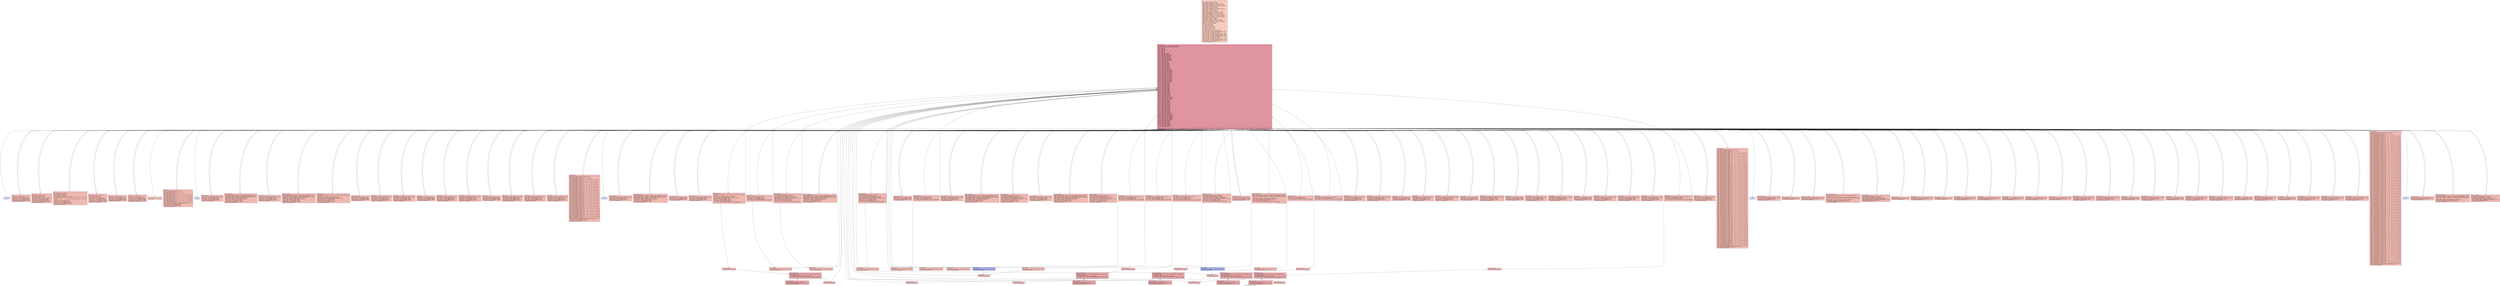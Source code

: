 digraph "CFG for 'test_function' function" {
	label="CFG for 'test_function' function";

	Node0x64b87b0b35a0 [shape=record,color="#3d50c3ff", style=filled, fillcolor="#f08b6e70" fontname="Courier",label="{1:\l|  %dummy.var316 = alloca i32, align 4\l  %cff.state228 = alloca i32, align 4\l  %fake.counter.phialloca224 = alloca i32, align 4\l  %fake.counter213.phialloca = alloca i32, align 4\l  %fake.counter.reload225.alloca = alloca i32, align 4\l  %fake.counter213.reload.alloca = alloca i32, align 4\l  %dummy.var202 = alloca i32, align 4\l  %cff.state137 = alloca i32, align 4\l  %fake.counter.phialloca134 = alloca i32, align 4\l  %fake.counter.reload135.alloca = alloca i32, align 4\l  %dummy.var111 = alloca i32, align 4\l  %cff.state77 = alloca i32, align 4\l  %fake.counter.phialloca71 = alloca i32, align 4\l  %fake.counter38.phialloca = alloca i32, align 4\l  %fake.counter45.phialloca = alloca i32, align 4\l  %fake.counter52.phialloca = alloca i32, align 4\l  %fake.counter.reload72.alloca = alloca i32, align 4\l  %fake.counter38.reload.alloca = alloca i32, align 4\l  %fake.counter45.reload.alloca = alloca i32, align 4\l  %fake.counter52.reload.alloca = alloca i32, align 4\l  %dummy.var27 = alloca i32, align 4\l  %cff.state15 = alloca i32, align 4\l  %fake.counter.phialloca = alloca i32, align 4\l  %fake.counter5.phialloca = alloca i32, align 4\l  %fake.counter.reload.alloca = alloca i32, align 4\l  %fake.counter5.reload.alloca = alloca i32, align 4\l  %dummy.var = alloca i32, align 4\l  %cff.state = alloca i32, align 4\l  %2 = alloca i32, align 4\l  %3 = alloca i32, align 4\l  %4 = alloca i32, align 4\l  store i32 %0, ptr %2, align 4\l  store i32 0, ptr %3, align 4\l  %5 = load i32, ptr %2, align 4\l  %6 = icmp sgt i32 %5, 10\l  %cff.init = select i1 %6, i32 1, i32 6\l  store i32 %cff.init, ptr %cff.state, align 4\l  store i32 undef, ptr %fake.counter.phialloca, align 4\l  store i32 undef, ptr %fake.counter5.phialloca, align 4\l  store i32 8, ptr %cff.state15, align 4\l  store i32 undef, ptr %fake.counter.phialloca71, align 4\l  store i32 undef, ptr %fake.counter38.phialloca, align 4\l  store i32 undef, ptr %fake.counter45.phialloca, align 4\l  store i32 undef, ptr %fake.counter52.phialloca, align 4\l  store i32 27, ptr %cff.state77, align 4\l  store i32 undef, ptr %fake.counter.phialloca134, align 4\l  store i32 61, ptr %cff.state137, align 4\l  store i32 undef, ptr %fake.counter.phialloca224, align 4\l  store i32 undef, ptr %fake.counter213.phialloca, align 4\l  store i32 83, ptr %cff.state228, align 4\l  br label %cff.dispatch229\l}"];
	Node0x64b87b0b35a0 -> Node0x64b87b101be0;
	Node0x64b87b0b36d0 [shape=record,color="#3d50c3ff", style=filled, fillcolor="#de614d70" fontname="Courier",label="{7:\l|  store i32 0, ptr %4, align 4\l  store i32 2, ptr %cff.state, align 4\l  store i32 8, ptr %cff.state15, align 4\l  store i32 27, ptr %cff.state77, align 4\l  store i32 61, ptr %cff.state137, align 4\l  store i32 83, ptr %cff.state228, align 4\l  br label %cff.dispatch229\l}"];
	Node0x64b87b0b36d0 -> Node0x64b87b101be0;
	Node0x64b87b0b6d10 [shape=record,color="#3d50c3ff", style=filled, fillcolor="#de614d70" fontname="Courier",label="{8:\l|  %9 = load i32, ptr %4, align 4\l  %10 = load i32, ptr %2, align 4\l  %11 = icmp slt i32 %9, %10\l  %cff.next = select i1 %11, i32 3, i32 5\l  store i32 %cff.next, ptr %cff.state, align 4\l  store i32 8, ptr %cff.state15, align 4\l  store i32 27, ptr %cff.state77, align 4\l  store i32 61, ptr %cff.state137, align 4\l  store i32 83, ptr %cff.state228, align 4\l  br label %cff.dispatch229\l}"];
	Node0x64b87b0b6d10 -> Node0x64b87b101be0;
	Node0x64b87b0b6ee0 [shape=record,color="#3d50c3ff", style=filled, fillcolor="#de614d70" fontname="Courier",label="{12:\l|  %13 = load i32, ptr %4, align 4\l  %14 = load i32, ptr %3, align 4\l  %15 = add nsw i32 %14, %13\l  store i32 %15, ptr %3, align 4\l  %.str.dec.alloca = alloca [4 x i8], align 1\l  call void @chakravyuha_decrypt_string(ptr %.str.dec.alloca, ptr @.str.enc,\l... i32 4)\l  %16 = call i32 (ptr, ...) @printf(ptr noundef %.str.dec.alloca, i32 noundef\l... %15)\l  store i32 4, ptr %cff.state, align 4\l  store i32 8, ptr %cff.state15, align 4\l  store i32 27, ptr %cff.state77, align 4\l  store i32 61, ptr %cff.state137, align 4\l  store i32 83, ptr %cff.state228, align 4\l  br label %cff.dispatch229\l}"];
	Node0x64b87b0b6ee0 -> Node0x64b87b101be0;
	Node0x64b87b0b7420 [shape=record,color="#3d50c3ff", style=filled, fillcolor="#de614d70" fontname="Courier",label="{17:\l|  %18 = load i32, ptr %4, align 4\l  %19 = add nsw i32 %18, 1\l  store i32 %19, ptr %4, align 4\l  store i32 2, ptr %cff.state, align 4\l  store i32 8, ptr %cff.state15, align 4\l  store i32 27, ptr %cff.state77, align 4\l  store i32 61, ptr %cff.state137, align 4\l  store i32 83, ptr %cff.state228, align 4\l  br label %cff.dispatch229\l}"];
	Node0x64b87b0b7420 -> Node0x64b87b101be0;
	Node0x64b87b0b6f40 [shape=record,color="#3d50c3ff", style=filled, fillcolor="#de614d70" fontname="Courier",label="{20:\l|  store i32 7, ptr %cff.state, align 4\l  store i32 8, ptr %cff.state15, align 4\l  store i32 27, ptr %cff.state77, align 4\l  store i32 61, ptr %cff.state137, align 4\l  store i32 83, ptr %cff.state228, align 4\l  br label %cff.dispatch229\l}"];
	Node0x64b87b0b6f40 -> Node0x64b87b101be0;
	Node0x64b87b0b6b20 [shape=record,color="#3d50c3ff", style=filled, fillcolor="#de614d70" fontname="Courier",label="{21:\l|  store i32 -1, ptr %3, align 4\l  store i32 7, ptr %cff.state, align 4\l  store i32 8, ptr %cff.state15, align 4\l  store i32 27, ptr %cff.state77, align 4\l  store i32 61, ptr %cff.state137, align 4\l  store i32 83, ptr %cff.state228, align 4\l  br label %cff.dispatch229\l}"];
	Node0x64b87b0b6b20 -> Node0x64b87b101be0;
	Node0x64b87b0b8190 [shape=record,color="#3d50c3ff", style=filled, fillcolor="#f08b6e70" fontname="Courier",label="{22:\l|  %23 = load i32, ptr %3, align 4\l  ret i32 %23\l}"];
	Node0x64b87b0c6c20 [shape=record,color="#3d50c3ff", style=filled, fillcolor="#de614d70" fontname="Courier",label="{cff.dispatch:\l|  %cff.cur = load i32, ptr %cff.state, align 4\l  %24 = icmp eq i32 %cff.cur, 1\l  %cff.case.select = select i1 %24, i32 1, i32 9\l  %25 = icmp eq i32 %cff.cur, 2\l  %cff.case.select19 = select i1 %25, i32 2, i32 %cff.case.select\l  %26 = icmp eq i32 %cff.cur, 3\l  %cff.case.select20 = select i1 %26, i32 3, i32 %cff.case.select19\l  %27 = icmp eq i32 %cff.cur, 4\l  %cff.case.select21 = select i1 %27, i32 4, i32 %cff.case.select20\l  %28 = icmp eq i32 %cff.cur, 5\l  %cff.case.select22 = select i1 %28, i32 5, i32 %cff.case.select21\l  %29 = icmp eq i32 %cff.cur, 6\l  %cff.case.select23 = select i1 %29, i32 6, i32 %cff.case.select22\l  %30 = icmp eq i32 %cff.cur, 7\l  %cff.case.select24 = select i1 %30, i32 7, i32 %cff.case.select23\l  store i32 %cff.case.select24, ptr %cff.state15, align 4\l  store i32 27, ptr %cff.state77, align 4\l  store i32 61, ptr %cff.state137, align 4\l  store i32 83, ptr %cff.state228, align 4\l  br label %cff.dispatch229\l}"];
	Node0x64b87b0c6c20 -> Node0x64b87b101be0;
	Node0x64b87b0c6cb0 [shape=record,color="#3d50c3ff", style=filled, fillcolor="#c7d7f070" fontname="Courier",label="{cff.default:\l|  unreachable\l}"];
	Node0x64b87b0c9090 [shape=record,color="#3d50c3ff", style=filled, fillcolor="#de614d70" fontname="Courier",label="{fake.loop.entry:\l|  store i32 0, ptr %fake.counter.phialloca, align 4\l  store i32 11, ptr %cff.state15, align 4\l  store i32 27, ptr %cff.state77, align 4\l  store i32 61, ptr %cff.state137, align 4\l  store i32 83, ptr %cff.state228, align 4\l  br label %cff.dispatch229\l}"];
	Node0x64b87b0c9090 -> Node0x64b87b101be0;
	Node0x64b87b0c90f0 [shape=record,color="#3d50c3ff", style=filled, fillcolor="#de614d70" fontname="Courier",label="{fake.loop.header:\l|  %fake.counter.reload13 = load i32, ptr %fake.counter.phialloca, align 4\l  %fake.counter.reload = load i32, ptr %fake.counter.phialloca, align 4\l  store i32 %fake.counter.reload, ptr %fake.counter.reload.alloca, align 4\l  %fake.cond = icmp slt i32 %fake.counter.reload13, 10\l  %cff.next25 = select i1 %fake.cond, i32 12, i32 13\l  store i32 %cff.next25, ptr %cff.state15, align 4\l  store i32 27, ptr %cff.state77, align 4\l  store i32 61, ptr %cff.state137, align 4\l  store i32 83, ptr %cff.state228, align 4\l  br label %cff.dispatch229\l}"];
	Node0x64b87b0c90f0 -> Node0x64b87b101be0;
	Node0x64b87b0c9180 [shape=record,color="#3d50c3ff", style=filled, fillcolor="#de614d70" fontname="Courier",label="{fake.loop.body:\l|  %fake.counter.reload.reload = load i32, ptr %fake.counter.reload.alloca,\l... align 4\l  %fake.inc = add i32 %fake.counter.reload.reload, 1\l  store volatile i32 4269, ptr %dummy.var, align 4\l  store i32 %fake.inc, ptr %fake.counter.phialloca, align 4\l  store i32 11, ptr %cff.state15, align 4\l  store i32 27, ptr %cff.state77, align 4\l  store i32 61, ptr %cff.state137, align 4\l  store i32 83, ptr %cff.state228, align 4\l  br i1 false, label %fake.loop.entry323, label %cff.dispatch229\l|{<s0>T|<s1>F}}"];
	Node0x64b87b0c9180:s0 -> Node0x64b87b111000;
	Node0x64b87b0c9180:s1 -> Node0x64b87b101be0;
	Node0x64b87b0c9a20 [shape=record,color="#3d50c3ff", style=filled, fillcolor="#de614d70" fontname="Courier",label="{fake.loop.exit:\l|  store i32 8, ptr %cff.state15, align 4\l  store i32 27, ptr %cff.state77, align 4\l  store i32 61, ptr %cff.state137, align 4\l  store i32 83, ptr %cff.state228, align 4\l  br i1 false, label %fake.block361, label %cff.dispatch229\l|{<s0>T|<s1>F}}"];
	Node0x64b87b0c9a20:s0 -> Node0x64b87b0dbef0;
	Node0x64b87b0c9a20:s1 -> Node0x64b87b101be0;
	Node0x64b87b0ca030 [shape=record,color="#3d50c3ff", style=filled, fillcolor="#de614d70" fontname="Courier",label="{fake.loop.entry1:\l|  store i32 0, ptr %fake.counter5.phialloca, align 4\l  store i32 15, ptr %cff.state15, align 4\l  store i32 27, ptr %cff.state77, align 4\l  store i32 61, ptr %cff.state137, align 4\l  store i32 83, ptr %cff.state228, align 4\l  br label %cff.dispatch229\l}"];
	Node0x64b87b0ca030 -> Node0x64b87b101be0;
	Node0x64b87b0ca0c0 [shape=record,color="#3d50c3ff", style=filled, fillcolor="#de614d70" fontname="Courier",label="{fake.loop.header2:\l|  %fake.counter5.reload14 = load i32, ptr %fake.counter5.phialloca, align 4\l  %fake.counter5.reload = load i32, ptr %fake.counter5.phialloca, align 4\l  store i32 %fake.counter5.reload, ptr %fake.counter5.reload.alloca, align 4\l  %fake.cond6 = icmp slt i32 %fake.counter5.reload14, 10\l  %cff.next26 = select i1 %fake.cond6, i32 16, i32 17\l  store i32 %cff.next26, ptr %cff.state15, align 4\l  store i32 27, ptr %cff.state77, align 4\l  store i32 61, ptr %cff.state137, align 4\l  store i32 83, ptr %cff.state228, align 4\l  br label %cff.dispatch229\l}"];
	Node0x64b87b0ca0c0 -> Node0x64b87b101be0;
	Node0x64b87b0ca150 [shape=record,color="#3d50c3ff", style=filled, fillcolor="#de614d70" fontname="Courier",label="{fake.loop.body3:\l|  %fake.counter5.reload.reload = load i32, ptr %fake.counter5.reload.alloca,\l... align 4\l  %fake.inc7 = add i32 %fake.counter5.reload.reload, 1\l  store volatile i32 1307516, ptr %dummy.var, align 4\l  store i32 %fake.inc7, ptr %fake.counter5.phialloca, align 4\l  store i32 15, ptr %cff.state15, align 4\l  store i32 27, ptr %cff.state77, align 4\l  store i32 61, ptr %cff.state137, align 4\l  store i32 83, ptr %cff.state228, align 4\l  br label %cff.dispatch229\l}"];
	Node0x64b87b0ca150 -> Node0x64b87b101be0;
	Node0x64b87b0ca1e0 [shape=record,color="#3d50c3ff", style=filled, fillcolor="#de614d70" fontname="Courier",label="{fake.loop.exit4:\l|  store i32 8, ptr %cff.state15, align 4\l  store i32 27, ptr %cff.state77, align 4\l  store i32 61, ptr %cff.state137, align 4\l  store i32 83, ptr %cff.state228, align 4\l  br label %cff.dispatch229\l}"];
	Node0x64b87b0ca1e0 -> Node0x64b87b101be0;
	Node0x64b87b0caa90 [shape=record,color="#3d50c3ff", style=filled, fillcolor="#de614d70" fontname="Courier",label="{fake.then:\l|  store volatile i32 63, ptr %dummy.var, align 4\l  store i32 20, ptr %cff.state15, align 4\l  store i32 27, ptr %cff.state77, align 4\l  store i32 61, ptr %cff.state137, align 4\l  store i32 83, ptr %cff.state228, align 4\l  br label %cff.dispatch229\l}"];
	Node0x64b87b0caa90 -> Node0x64b87b101be0;
	Node0x64b87b0cab20 [shape=record,color="#3d50c3ff", style=filled, fillcolor="#de614d70" fontname="Courier",label="{fake.else:\l|  store volatile i32 120960, ptr %dummy.var, align 4\l  store i32 20, ptr %cff.state15, align 4\l  store i32 27, ptr %cff.state77, align 4\l  store i32 61, ptr %cff.state137, align 4\l  store i32 83, ptr %cff.state228, align 4\l  br label %cff.dispatch229\l}"];
	Node0x64b87b0cab20 -> Node0x64b87b101be0;
	Node0x64b87b0cabb0 [shape=record,color="#3d50c3ff", style=filled, fillcolor="#de614d70" fontname="Courier",label="{fake.merge:\l|  store i32 8, ptr %cff.state15, align 4\l  store i32 27, ptr %cff.state77, align 4\l  store i32 61, ptr %cff.state137, align 4\l  store i32 83, ptr %cff.state228, align 4\l  br label %cff.dispatch229\l}"];
	Node0x64b87b0cabb0 -> Node0x64b87b101be0;
	Node0x64b87b0b6720 [shape=record,color="#3d50c3ff", style=filled, fillcolor="#de614d70" fontname="Courier",label="{fake.then8:\l|  store volatile i32 70, ptr %dummy.var, align 4\l  store i32 23, ptr %cff.state15, align 4\l  store i32 27, ptr %cff.state77, align 4\l  store i32 61, ptr %cff.state137, align 4\l  store i32 83, ptr %cff.state228, align 4\l  br label %cff.dispatch229\l}"];
	Node0x64b87b0b6720 -> Node0x64b87b101be0;
	Node0x64b87b0b67b0 [shape=record,color="#3d50c3ff", style=filled, fillcolor="#de614d70" fontname="Courier",label="{fake.else9:\l|  store volatile i32 967680, ptr %dummy.var, align 4\l  store i32 23, ptr %cff.state15, align 4\l  store i32 27, ptr %cff.state77, align 4\l  store i32 61, ptr %cff.state137, align 4\l  store i32 83, ptr %cff.state228, align 4\l  br label %cff.dispatch229\l}"];
	Node0x64b87b0b67b0 -> Node0x64b87b101be0;
	Node0x64b87b0b6840 [shape=record,color="#3d50c3ff", style=filled, fillcolor="#de614d70" fontname="Courier",label="{fake.merge10:\l|  store i32 8, ptr %cff.state15, align 4\l  store i32 27, ptr %cff.state77, align 4\l  store i32 61, ptr %cff.state137, align 4\l  store i32 83, ptr %cff.state228, align 4\l  br label %cff.dispatch229\l}"];
	Node0x64b87b0b6840 -> Node0x64b87b101be0;
	Node0x64b87b0cbf80 [shape=record,color="#3d50c3ff", style=filled, fillcolor="#de614d70" fontname="Courier",label="{fake.block:\l|  store volatile i32 22, ptr %dummy.var, align 4\l  store i32 8, ptr %cff.state15, align 4\l  store i32 27, ptr %cff.state77, align 4\l  store i32 61, ptr %cff.state137, align 4\l  store i32 83, ptr %cff.state228, align 4\l  br label %cff.dispatch229\l}"];
	Node0x64b87b0cbf80 -> Node0x64b87b101be0;
	Node0x64b87b0cc1f0 [shape=record,color="#3d50c3ff", style=filled, fillcolor="#de614d70" fontname="Courier",label="{fake.block11:\l|  store volatile i32 5068, ptr %dummy.var, align 4\l  store i32 8, ptr %cff.state15, align 4\l  store i32 27, ptr %cff.state77, align 4\l  store i32 61, ptr %cff.state137, align 4\l  store i32 83, ptr %cff.state228, align 4\l  br label %cff.dispatch229\l}"];
	Node0x64b87b0cc1f0 -> Node0x64b87b101be0;
	Node0x64b87b0cc670 [shape=record,color="#3d50c3ff", style=filled, fillcolor="#de614d70" fontname="Courier",label="{fake.block12:\l|  store volatile i32 14, ptr %dummy.var, align 4\l  store i32 8, ptr %cff.state15, align 4\l  store i32 27, ptr %cff.state77, align 4\l  store i32 61, ptr %cff.state137, align 4\l  store i32 83, ptr %cff.state228, align 4\l  br label %cff.dispatch229\l}"];
	Node0x64b87b0cc670 -> Node0x64b87b101be0;
	Node0x64b87b0ca320 [shape=record,color="#3d50c3ff", style=filled, fillcolor="#de614d70" fontname="Courier",label="{cff.dispatch16:\l|  %cff.cur18 = load i32, ptr %cff.state15, align 4\l  %31 = icmp eq i32 %cff.cur18, 1\l  %cff.case.select81 = select i1 %31, i32 1, i32 28\l  %32 = icmp eq i32 %cff.cur18, 2\l  %cff.case.select82 = select i1 %32, i32 2, i32 %cff.case.select81\l  %33 = icmp eq i32 %cff.cur18, 3\l  %cff.case.select83 = select i1 %33, i32 3, i32 %cff.case.select82\l  %34 = icmp eq i32 %cff.cur18, 4\l  %cff.case.select84 = select i1 %34, i32 4, i32 %cff.case.select83\l  %35 = icmp eq i32 %cff.cur18, 5\l  %cff.case.select85 = select i1 %35, i32 5, i32 %cff.case.select84\l  %36 = icmp eq i32 %cff.cur18, 6\l  %cff.case.select86 = select i1 %36, i32 6, i32 %cff.case.select85\l  %37 = icmp eq i32 %cff.cur18, 7\l  %cff.case.select87 = select i1 %37, i32 7, i32 %cff.case.select86\l  %38 = icmp eq i32 %cff.cur18, 8\l  %cff.case.select88 = select i1 %38, i32 8, i32 %cff.case.select87\l  %39 = icmp eq i32 %cff.cur18, 9\l  %cff.case.select89 = select i1 %39, i32 9, i32 %cff.case.select88\l  %40 = icmp eq i32 %cff.cur18, 10\l  %cff.case.select90 = select i1 %40, i32 10, i32 %cff.case.select89\l  %41 = icmp eq i32 %cff.cur18, 11\l  %cff.case.select91 = select i1 %41, i32 11, i32 %cff.case.select90\l  %42 = icmp eq i32 %cff.cur18, 12\l  %cff.case.select92 = select i1 %42, i32 12, i32 %cff.case.select91\l  %43 = icmp eq i32 %cff.cur18, 13\l  %cff.case.select93 = select i1 %43, i32 13, i32 %cff.case.select92\l  %44 = icmp eq i32 %cff.cur18, 14\l  %cff.case.select94 = select i1 %44, i32 14, i32 %cff.case.select93\l  %45 = icmp eq i32 %cff.cur18, 15\l  %cff.case.select95 = select i1 %45, i32 15, i32 %cff.case.select94\l  %46 = icmp eq i32 %cff.cur18, 16\l  %cff.case.select96 = select i1 %46, i32 16, i32 %cff.case.select95\l  %47 = icmp eq i32 %cff.cur18, 17\l  %cff.case.select97 = select i1 %47, i32 17, i32 %cff.case.select96\l  %48 = icmp eq i32 %cff.cur18, 18\l  %cff.case.select98 = select i1 %48, i32 18, i32 %cff.case.select97\l  %49 = icmp eq i32 %cff.cur18, 19\l  %cff.case.select99 = select i1 %49, i32 19, i32 %cff.case.select98\l  %50 = icmp eq i32 %cff.cur18, 20\l  %cff.case.select100 = select i1 %50, i32 20, i32 %cff.case.select99\l  %51 = icmp eq i32 %cff.cur18, 21\l  %cff.case.select101 = select i1 %51, i32 21, i32 %cff.case.select100\l  %52 = icmp eq i32 %cff.cur18, 22\l  %cff.case.select102 = select i1 %52, i32 22, i32 %cff.case.select101\l  %53 = icmp eq i32 %cff.cur18, 23\l  %cff.case.select103 = select i1 %53, i32 23, i32 %cff.case.select102\l  %54 = icmp eq i32 %cff.cur18, 24\l  %cff.case.select104 = select i1 %54, i32 24, i32 %cff.case.select103\l  %55 = icmp eq i32 %cff.cur18, 25\l  %cff.case.select105 = select i1 %55, i32 25, i32 %cff.case.select104\l  %56 = icmp eq i32 %cff.cur18, 26\l  %cff.case.select106 = select i1 %56, i32 26, i32 %cff.case.select105\l  store i32 %cff.case.select106, ptr %cff.state77, align 4\l  store i32 61, ptr %cff.state137, align 4\l  store i32 83, ptr %cff.state228, align 4\l  br label %cff.dispatch229\l}"];
	Node0x64b87b0ca320 -> Node0x64b87b101be0;
	Node0x64b87b0ca380 [shape=record,color="#3d50c3ff", style=filled, fillcolor="#c7d7f070" fontname="Courier",label="{cff.default17:\l|  unreachable\l}"];
	Node0x64b87b0c8c60 [shape=record,color="#3d50c3ff", style=filled, fillcolor="#de614d70" fontname="Courier",label="{fake.loop.entry28:\l|  store i32 0, ptr %fake.counter.phialloca71, align 4\l  store i32 30, ptr %cff.state77, align 4\l  store i32 61, ptr %cff.state137, align 4\l  store i32 83, ptr %cff.state228, align 4\l  br label %cff.dispatch229\l}"];
	Node0x64b87b0c8c60 -> Node0x64b87b101be0;
	Node0x64b87b0c9b40 [shape=record,color="#3d50c3ff", style=filled, fillcolor="#de614d70" fontname="Courier",label="{fake.loop.header29:\l|  %fake.counter.reload73 = load i32, ptr %fake.counter.phialloca71, align 4\l  %fake.counter.reload72 = load i32, ptr %fake.counter.phialloca71, align 4\l  store i32 %fake.counter.reload72, ptr %fake.counter.reload72.alloca, align 4\l  %fake.cond32 = icmp slt i32 %fake.counter.reload73, 10\l  %cff.next107 = select i1 %fake.cond32, i32 31, i32 32\l  store i32 %cff.next107, ptr %cff.state77, align 4\l  store i32 61, ptr %cff.state137, align 4\l  store i32 83, ptr %cff.state228, align 4\l  br label %cff.dispatch229\l}"];
	Node0x64b87b0c9b40 -> Node0x64b87b101be0;
	Node0x64b87b0d3620 [shape=record,color="#3d50c3ff", style=filled, fillcolor="#de614d70" fontname="Courier",label="{fake.loop.body30:\l|  %fake.counter.reload72.reload = load i32, ptr\l... %fake.counter.reload72.alloca, align 4\l  %fake.inc33 = add i32 %fake.counter.reload72.reload, 1\l  store volatile i32 312, ptr %dummy.var27, align 4\l  store i32 %fake.inc33, ptr %fake.counter.phialloca71, align 4\l  store i32 30, ptr %cff.state77, align 4\l  store i32 61, ptr %cff.state137, align 4\l  store i32 83, ptr %cff.state228, align 4\l  br i1 false, label %fake.block359, label %cff.dispatch229\l|{<s0>T|<s1>F}}"];
	Node0x64b87b0d3620:s0 -> Node0x64b87b0db8f0;
	Node0x64b87b0d3620:s1 -> Node0x64b87b101be0;
	Node0x64b87b0d36b0 [shape=record,color="#3d50c3ff", style=filled, fillcolor="#de614d70" fontname="Courier",label="{fake.loop.exit31:\l|  store i32 27, ptr %cff.state77, align 4\l  store i32 61, ptr %cff.state137, align 4\l  store i32 83, ptr %cff.state228, align 4\l  br label %cff.dispatch229\l}"];
	Node0x64b87b0d36b0 -> Node0x64b87b101be0;
	Node0x64b87b0d3b10 [shape=record,color="#3d50c3ff", style=filled, fillcolor="#de614d70" fontname="Courier",label="{fake.loop.entry34:\l|  store i32 0, ptr %fake.counter38.phialloca, align 4\l  store i32 34, ptr %cff.state77, align 4\l  store i32 61, ptr %cff.state137, align 4\l  store i32 83, ptr %cff.state228, align 4\l  br label %cff.dispatch229\l}"];
	Node0x64b87b0d3b10 -> Node0x64b87b101be0;
	Node0x64b87b0d3ba0 [shape=record,color="#3d50c3ff", style=filled, fillcolor="#de614d70" fontname="Courier",label="{fake.loop.header35:\l|  %fake.counter38.reload74 = load i32, ptr %fake.counter38.phialloca, align 4\l  %fake.counter38.reload = load i32, ptr %fake.counter38.phialloca, align 4\l  store i32 %fake.counter38.reload, ptr %fake.counter38.reload.alloca, align 4\l  %fake.cond39 = icmp slt i32 %fake.counter38.reload74, 10\l  %cff.next108 = select i1 %fake.cond39, i32 35, i32 36\l  store i32 %cff.next108, ptr %cff.state77, align 4\l  store i32 61, ptr %cff.state137, align 4\l  store i32 83, ptr %cff.state228, align 4\l  br label %cff.dispatch229\l}"];
	Node0x64b87b0d3ba0 -> Node0x64b87b101be0;
	Node0x64b87b0d3c30 [shape=record,color="#3d50c3ff", style=filled, fillcolor="#de614d70" fontname="Courier",label="{fake.loop.body36:\l|  %fake.counter38.reload.reload = load i32, ptr\l... %fake.counter38.reload.alloca, align 4\l  %fake.inc40 = add i32 %fake.counter38.reload.reload, 1\l  store volatile i32 550, ptr %dummy.var27, align 4\l  store i32 %fake.inc40, ptr %fake.counter38.phialloca, align 4\l  store i32 34, ptr %cff.state77, align 4\l  store i32 61, ptr %cff.state137, align 4\l  store i32 83, ptr %cff.state228, align 4\l  br i1 false, label %fake.block362, label %cff.dispatch229\l|{<s0>T|<s1>F}}"];
	Node0x64b87b0d3c30:s0 -> Node0x64b87b0dc130;
	Node0x64b87b0d3c30:s1 -> Node0x64b87b101be0;
	Node0x64b87b0d3cc0 [shape=record,color="#3d50c3ff", style=filled, fillcolor="#de614d70" fontname="Courier",label="{fake.loop.exit37:\l|  store i32 27, ptr %cff.state77, align 4\l  store i32 61, ptr %cff.state137, align 4\l  store i32 83, ptr %cff.state228, align 4\l  br label %cff.dispatch229\l}"];
	Node0x64b87b0d3cc0 -> Node0x64b87b101be0;
	Node0x64b87b0d4300 [shape=record,color="#3d50c3ff", style=filled, fillcolor="#de614d70" fontname="Courier",label="{fake.loop.entry41:\l|  store i32 0, ptr %fake.counter45.phialloca, align 4\l  store i32 38, ptr %cff.state77, align 4\l  store i32 61, ptr %cff.state137, align 4\l  store i32 83, ptr %cff.state228, align 4\l  br label %cff.dispatch229\l}"];
	Node0x64b87b0d4300 -> Node0x64b87b101be0;
	Node0x64b87b0d4390 [shape=record,color="#3d50c3ff", style=filled, fillcolor="#de614d70" fontname="Courier",label="{fake.loop.header42:\l|  %fake.counter45.reload75 = load i32, ptr %fake.counter45.phialloca, align 4\l  %fake.counter45.reload = load i32, ptr %fake.counter45.phialloca, align 4\l  store i32 %fake.counter45.reload, ptr %fake.counter45.reload.alloca, align 4\l  %fake.cond46 = icmp slt i32 %fake.counter45.reload75, 10\l  %cff.next109 = select i1 %fake.cond46, i32 39, i32 40\l  store i32 %cff.next109, ptr %cff.state77, align 4\l  store i32 61, ptr %cff.state137, align 4\l  store i32 83, ptr %cff.state228, align 4\l  br label %cff.dispatch229\l}"];
	Node0x64b87b0d4390 -> Node0x64b87b101be0;
	Node0x64b87b0d4420 [shape=record,color="#3d50c3ff", style=filled, fillcolor="#de614d70" fontname="Courier",label="{fake.loop.body43:\l|  %fake.counter45.reload.reload = load i32, ptr\l... %fake.counter45.reload.alloca, align 4\l  %fake.inc47 = add i32 %fake.counter45.reload.reload, 1\l  store volatile i32 120, ptr %dummy.var27, align 4\l  store i32 %fake.inc47, ptr %fake.counter45.phialloca, align 4\l  store i32 38, ptr %cff.state77, align 4\l  store i32 61, ptr %cff.state137, align 4\l  store i32 83, ptr %cff.state228, align 4\l  br label %cff.dispatch229\l}"];
	Node0x64b87b0d4420 -> Node0x64b87b101be0;
	Node0x64b87b0d44b0 [shape=record,color="#3d50c3ff", style=filled, fillcolor="#de614d70" fontname="Courier",label="{fake.loop.exit44:\l|  store i32 27, ptr %cff.state77, align 4\l  store i32 61, ptr %cff.state137, align 4\l  store i32 83, ptr %cff.state228, align 4\l  br i1 false, label %fake.block360, label %cff.dispatch229\l|{<s0>T|<s1>F}}"];
	Node0x64b87b0d44b0:s0 -> Node0x64b87b0dbd10;
	Node0x64b87b0d44b0:s1 -> Node0x64b87b101be0;
	Node0x64b87b0d4af0 [shape=record,color="#3d50c3ff", style=filled, fillcolor="#de614d70" fontname="Courier",label="{fake.loop.entry48:\l|  store i32 0, ptr %fake.counter52.phialloca, align 4\l  store i32 42, ptr %cff.state77, align 4\l  store i32 61, ptr %cff.state137, align 4\l  store i32 83, ptr %cff.state228, align 4\l  br label %cff.dispatch229\l}"];
	Node0x64b87b0d4af0 -> Node0x64b87b101be0;
	Node0x64b87b0d4b80 [shape=record,color="#3d50c3ff", style=filled, fillcolor="#de614d70" fontname="Courier",label="{fake.loop.header49:\l|  %fake.counter52.reload76 = load i32, ptr %fake.counter52.phialloca, align 4\l  %fake.counter52.reload = load i32, ptr %fake.counter52.phialloca, align 4\l  store i32 %fake.counter52.reload, ptr %fake.counter52.reload.alloca, align 4\l  %fake.cond53 = icmp slt i32 %fake.counter52.reload76, 10\l  %cff.next110 = select i1 %fake.cond53, i32 43, i32 44\l  store i32 %cff.next110, ptr %cff.state77, align 4\l  store i32 61, ptr %cff.state137, align 4\l  store i32 83, ptr %cff.state228, align 4\l  br label %cff.dispatch229\l}"];
	Node0x64b87b0d4b80 -> Node0x64b87b101be0;
	Node0x64b87b0d4c10 [shape=record,color="#3d50c3ff", style=filled, fillcolor="#de614d70" fontname="Courier",label="{fake.loop.body50:\l|  %fake.counter52.reload.reload = load i32, ptr\l... %fake.counter52.reload.alloca, align 4\l  %fake.inc54 = add i32 %fake.counter52.reload.reload, 1\l  store volatile i32 5, ptr %dummy.var27, align 4\l  store i32 %fake.inc54, ptr %fake.counter52.phialloca, align 4\l  store i32 42, ptr %cff.state77, align 4\l  store i32 61, ptr %cff.state137, align 4\l  store i32 83, ptr %cff.state228, align 4\l  br label %cff.dispatch229\l}"];
	Node0x64b87b0d4c10 -> Node0x64b87b101be0;
	Node0x64b87b0d4ca0 [shape=record,color="#3d50c3ff", style=filled, fillcolor="#de614d70" fontname="Courier",label="{fake.loop.exit51:\l|  store i32 27, ptr %cff.state77, align 4\l  store i32 61, ptr %cff.state137, align 4\l  store i32 83, ptr %cff.state228, align 4\l  br label %cff.dispatch229\l}"];
	Node0x64b87b0d4ca0 -> Node0x64b87b101be0;
	Node0x64b87b0d5280 [shape=record,color="#3d50c3ff", style=filled, fillcolor="#de614d70" fontname="Courier",label="{fake.then55:\l|  store volatile i32 87, ptr %dummy.var27, align 4\l  store i32 47, ptr %cff.state77, align 4\l  store i32 61, ptr %cff.state137, align 4\l  store i32 83, ptr %cff.state228, align 4\l  br label %cff.dispatch229\l}"];
	Node0x64b87b0d5280 -> Node0x64b87b101be0;
	Node0x64b87b0d5310 [shape=record,color="#3d50c3ff", style=filled, fillcolor="#de614d70" fontname="Courier",label="{fake.else56:\l|  store volatile i32 87091200, ptr %dummy.var27, align 4\l  store i32 47, ptr %cff.state77, align 4\l  store i32 61, ptr %cff.state137, align 4\l  store i32 83, ptr %cff.state228, align 4\l  br label %cff.dispatch229\l}"];
	Node0x64b87b0d5310 -> Node0x64b87b101be0;
	Node0x64b87b0d53a0 [shape=record,color="#3d50c3ff", style=filled, fillcolor="#de614d70" fontname="Courier",label="{fake.merge57:\l|  store i32 27, ptr %cff.state77, align 4\l  store i32 61, ptr %cff.state137, align 4\l  store i32 83, ptr %cff.state228, align 4\l  br label %cff.dispatch229\l}"];
	Node0x64b87b0d53a0 -> Node0x64b87b101be0;
	Node0x64b87b0d5790 [shape=record,color="#3d50c3ff", style=filled, fillcolor="#de614d70" fontname="Courier",label="{fake.then58:\l|  store volatile i32 78, ptr %dummy.var27, align 4\l  store i32 50, ptr %cff.state77, align 4\l  store i32 61, ptr %cff.state137, align 4\l  store i32 83, ptr %cff.state228, align 4\l  br label %cff.dispatch229\l}"];
	Node0x64b87b0d5790 -> Node0x64b87b101be0;
	Node0x64b87b0d5820 [shape=record,color="#3d50c3ff", style=filled, fillcolor="#de614d70" fontname="Courier",label="{fake.else59:\l|  store volatile i32 8709120, ptr %dummy.var27, align 4\l  store i32 50, ptr %cff.state77, align 4\l  store i32 61, ptr %cff.state137, align 4\l  store i32 83, ptr %cff.state228, align 4\l  br label %cff.dispatch229\l}"];
	Node0x64b87b0d5820 -> Node0x64b87b101be0;
	Node0x64b87b0d58b0 [shape=record,color="#3d50c3ff", style=filled, fillcolor="#de614d70" fontname="Courier",label="{fake.merge60:\l|  store i32 27, ptr %cff.state77, align 4\l  store i32 61, ptr %cff.state137, align 4\l  store i32 83, ptr %cff.state228, align 4\l  br label %cff.dispatch229\l}"];
	Node0x64b87b0d58b0 -> Node0x64b87b101be0;
	Node0x64b87b0d5c10 [shape=record,color="#3d50c3ff", style=filled, fillcolor="#de614d70" fontname="Courier",label="{fake.then61:\l|  store volatile i32 87, ptr %dummy.var27, align 4\l  store i32 53, ptr %cff.state77, align 4\l  store i32 61, ptr %cff.state137, align 4\l  store i32 83, ptr %cff.state228, align 4\l  br i1 false, label %fake.loop.entry337, label %cff.dispatch229\l|{<s0>T|<s1>F}}"];
	Node0x64b87b0d5c10:s0 -> Node0x64b87b11e350;
	Node0x64b87b0d5c10:s1 -> Node0x64b87b101be0;
	Node0x64b87b0d5ca0 [shape=record,color="#3d50c3ff", style=filled, fillcolor="#de614d70" fontname="Courier",label="{fake.else62:\l|  store volatile i32 87091200, ptr %dummy.var27, align 4\l  store i32 53, ptr %cff.state77, align 4\l  store i32 61, ptr %cff.state137, align 4\l  store i32 83, ptr %cff.state228, align 4\l  br label %cff.dispatch229\l}"];
	Node0x64b87b0d5ca0 -> Node0x64b87b101be0;
	Node0x64b87b0d5d30 [shape=record,color="#3d50c3ff", style=filled, fillcolor="#de614d70" fontname="Courier",label="{fake.merge63:\l|  store i32 27, ptr %cff.state77, align 4\l  store i32 61, ptr %cff.state137, align 4\l  store i32 83, ptr %cff.state228, align 4\l  br label %cff.dispatch229\l}"];
	Node0x64b87b0d5d30 -> Node0x64b87b101be0;
	Node0x64b87b0d6090 [shape=record,color="#3d50c3ff", style=filled, fillcolor="#de614d70" fontname="Courier",label="{fake.then64:\l|  store volatile i32 87, ptr %dummy.var27, align 4\l  store i32 56, ptr %cff.state77, align 4\l  store i32 61, ptr %cff.state137, align 4\l  store i32 83, ptr %cff.state228, align 4\l  br label %cff.dispatch229\l}"];
	Node0x64b87b0d6090 -> Node0x64b87b101be0;
	Node0x64b87b0d6120 [shape=record,color="#3d50c3ff", style=filled, fillcolor="#de614d70" fontname="Courier",label="{fake.else65:\l|  store volatile i32 87091200, ptr %dummy.var27, align 4\l  store i32 56, ptr %cff.state77, align 4\l  store i32 61, ptr %cff.state137, align 4\l  store i32 83, ptr %cff.state228, align 4\l  br label %cff.dispatch229\l}"];
	Node0x64b87b0d6120 -> Node0x64b87b101be0;
	Node0x64b87b0d61b0 [shape=record,color="#3d50c3ff", style=filled, fillcolor="#de614d70" fontname="Courier",label="{fake.merge66:\l|  store i32 27, ptr %cff.state77, align 4\l  store i32 61, ptr %cff.state137, align 4\l  store i32 83, ptr %cff.state228, align 4\l  br label %cff.dispatch229\l}"];
	Node0x64b87b0d61b0 -> Node0x64b87b101be0;
	Node0x64b87b0d6510 [shape=record,color="#3d50c3ff", style=filled, fillcolor="#de614d70" fontname="Courier",label="{fake.block67:\l|  store volatile i32 53196, ptr %dummy.var27, align 4\l  store i32 27, ptr %cff.state77, align 4\l  store i32 61, ptr %cff.state137, align 4\l  store i32 83, ptr %cff.state228, align 4\l  br label %cff.dispatch229\l}"];
	Node0x64b87b0d6510 -> Node0x64b87b101be0;
	Node0x64b87b0d67e0 [shape=record,color="#3d50c3ff", style=filled, fillcolor="#de614d70" fontname="Courier",label="{fake.block68:\l|  store volatile i32 174, ptr %dummy.var27, align 4\l  store i32 27, ptr %cff.state77, align 4\l  store i32 61, ptr %cff.state137, align 4\l  store i32 83, ptr %cff.state228, align 4\l  br label %cff.dispatch229\l}"];
	Node0x64b87b0d67e0 -> Node0x64b87b101be0;
	Node0x64b87b0d6ae0 [shape=record,color="#3d50c3ff", style=filled, fillcolor="#de614d70" fontname="Courier",label="{fake.block69:\l|  store volatile i32 252, ptr %dummy.var27, align 4\l  store i32 27, ptr %cff.state77, align 4\l  store i32 61, ptr %cff.state137, align 4\l  store i32 83, ptr %cff.state228, align 4\l  br label %cff.dispatch229\l}"];
	Node0x64b87b0d6ae0 -> Node0x64b87b101be0;
	Node0x64b87b0cb510 [shape=record,color="#3d50c3ff", style=filled, fillcolor="#de614d70" fontname="Courier",label="{fake.block70:\l|  store volatile i32 24, ptr %dummy.var27, align 4\l  store i32 27, ptr %cff.state77, align 4\l  store i32 61, ptr %cff.state137, align 4\l  store i32 83, ptr %cff.state228, align 4\l  br label %cff.dispatch229\l}"];
	Node0x64b87b0cb510 -> Node0x64b87b101be0;
	Node0x64b87b0d4e40 [shape=record,color="#3d50c3ff", style=filled, fillcolor="#de614d70" fontname="Courier",label="{cff.dispatch78:\l|  %cff.cur80 = load i32, ptr %cff.state77, align 4\l  %57 = icmp eq i32 %cff.cur80, 1\l  %cff.case.select141 = select i1 %57, i32 1, i32 62\l  %58 = icmp eq i32 %cff.cur80, 2\l  %cff.case.select142 = select i1 %58, i32 2, i32 %cff.case.select141\l  %59 = icmp eq i32 %cff.cur80, 3\l  %cff.case.select143 = select i1 %59, i32 3, i32 %cff.case.select142\l  %60 = icmp eq i32 %cff.cur80, 4\l  %cff.case.select144 = select i1 %60, i32 4, i32 %cff.case.select143\l  %61 = icmp eq i32 %cff.cur80, 5\l  %cff.case.select145 = select i1 %61, i32 5, i32 %cff.case.select144\l  %62 = icmp eq i32 %cff.cur80, 6\l  %cff.case.select146 = select i1 %62, i32 6, i32 %cff.case.select145\l  %63 = icmp eq i32 %cff.cur80, 7\l  %cff.case.select147 = select i1 %63, i32 7, i32 %cff.case.select146\l  %64 = icmp eq i32 %cff.cur80, 8\l  %cff.case.select148 = select i1 %64, i32 8, i32 %cff.case.select147\l  %65 = icmp eq i32 %cff.cur80, 9\l  %cff.case.select149 = select i1 %65, i32 9, i32 %cff.case.select148\l  %66 = icmp eq i32 %cff.cur80, 10\l  %cff.case.select150 = select i1 %66, i32 10, i32 %cff.case.select149\l  %67 = icmp eq i32 %cff.cur80, 11\l  %cff.case.select151 = select i1 %67, i32 11, i32 %cff.case.select150\l  %68 = icmp eq i32 %cff.cur80, 12\l  %cff.case.select152 = select i1 %68, i32 12, i32 %cff.case.select151\l  %69 = icmp eq i32 %cff.cur80, 13\l  %cff.case.select153 = select i1 %69, i32 13, i32 %cff.case.select152\l  %70 = icmp eq i32 %cff.cur80, 14\l  %cff.case.select154 = select i1 %70, i32 14, i32 %cff.case.select153\l  %71 = icmp eq i32 %cff.cur80, 15\l  %cff.case.select155 = select i1 %71, i32 15, i32 %cff.case.select154\l  %72 = icmp eq i32 %cff.cur80, 16\l  %cff.case.select156 = select i1 %72, i32 16, i32 %cff.case.select155\l  %73 = icmp eq i32 %cff.cur80, 17\l  %cff.case.select157 = select i1 %73, i32 17, i32 %cff.case.select156\l  %74 = icmp eq i32 %cff.cur80, 18\l  %cff.case.select158 = select i1 %74, i32 18, i32 %cff.case.select157\l  %75 = icmp eq i32 %cff.cur80, 19\l  %cff.case.select159 = select i1 %75, i32 19, i32 %cff.case.select158\l  %76 = icmp eq i32 %cff.cur80, 20\l  %cff.case.select160 = select i1 %76, i32 20, i32 %cff.case.select159\l  %77 = icmp eq i32 %cff.cur80, 21\l  %cff.case.select161 = select i1 %77, i32 21, i32 %cff.case.select160\l  %78 = icmp eq i32 %cff.cur80, 22\l  %cff.case.select162 = select i1 %78, i32 22, i32 %cff.case.select161\l  %79 = icmp eq i32 %cff.cur80, 23\l  %cff.case.select163 = select i1 %79, i32 23, i32 %cff.case.select162\l  %80 = icmp eq i32 %cff.cur80, 24\l  %cff.case.select164 = select i1 %80, i32 24, i32 %cff.case.select163\l  %81 = icmp eq i32 %cff.cur80, 25\l  %cff.case.select165 = select i1 %81, i32 25, i32 %cff.case.select164\l  %82 = icmp eq i32 %cff.cur80, 26\l  %cff.case.select166 = select i1 %82, i32 26, i32 %cff.case.select165\l  %83 = icmp eq i32 %cff.cur80, 27\l  %cff.case.select167 = select i1 %83, i32 27, i32 %cff.case.select166\l  %84 = icmp eq i32 %cff.cur80, 28\l  %cff.case.select168 = select i1 %84, i32 28, i32 %cff.case.select167\l  %85 = icmp eq i32 %cff.cur80, 29\l  %cff.case.select169 = select i1 %85, i32 29, i32 %cff.case.select168\l  %86 = icmp eq i32 %cff.cur80, 30\l  %cff.case.select170 = select i1 %86, i32 30, i32 %cff.case.select169\l  %87 = icmp eq i32 %cff.cur80, 31\l  %cff.case.select171 = select i1 %87, i32 31, i32 %cff.case.select170\l  %88 = icmp eq i32 %cff.cur80, 32\l  %cff.case.select172 = select i1 %88, i32 32, i32 %cff.case.select171\l  %89 = icmp eq i32 %cff.cur80, 33\l  %cff.case.select173 = select i1 %89, i32 33, i32 %cff.case.select172\l  %90 = icmp eq i32 %cff.cur80, 34\l  %cff.case.select174 = select i1 %90, i32 34, i32 %cff.case.select173\l  %91 = icmp eq i32 %cff.cur80, 35\l  %cff.case.select175 = select i1 %91, i32 35, i32 %cff.case.select174\l  %92 = icmp eq i32 %cff.cur80, 36\l  %cff.case.select176 = select i1 %92, i32 36, i32 %cff.case.select175\l  %93 = icmp eq i32 %cff.cur80, 37\l  %cff.case.select177 = select i1 %93, i32 37, i32 %cff.case.select176\l  %94 = icmp eq i32 %cff.cur80, 38\l  %cff.case.select178 = select i1 %94, i32 38, i32 %cff.case.select177\l  %95 = icmp eq i32 %cff.cur80, 39\l  %cff.case.select179 = select i1 %95, i32 39, i32 %cff.case.select178\l  %96 = icmp eq i32 %cff.cur80, 40\l  %cff.case.select180 = select i1 %96, i32 40, i32 %cff.case.select179\l  %97 = icmp eq i32 %cff.cur80, 41\l  %cff.case.select181 = select i1 %97, i32 41, i32 %cff.case.select180\l  %98 = icmp eq i32 %cff.cur80, 42\l  %cff.case.select182 = select i1 %98, i32 42, i32 %cff.case.select181\l  %99 = icmp eq i32 %cff.cur80, 43\l  %cff.case.select183 = select i1 %99, i32 43, i32 %cff.case.select182\l  %100 = icmp eq i32 %cff.cur80, 44\l  %cff.case.select184 = select i1 %100, i32 44, i32 %cff.case.select183\l  %101 = icmp eq i32 %cff.cur80, 45\l  %cff.case.select185 = select i1 %101, i32 45, i32 %cff.case.select184\l  %102 = icmp eq i32 %cff.cur80, 46\l  %cff.case.select186 = select i1 %102, i32 46, i32 %cff.case.select185\l  %103 = icmp eq i32 %cff.cur80, 47\l  %cff.case.select187 = select i1 %103, i32 47, i32 %cff.case.select186\l  %104 = icmp eq i32 %cff.cur80, 48\l  %cff.case.select188 = select i1 %104, i32 48, i32 %cff.case.select187\l  %105 = icmp eq i32 %cff.cur80, 49\l  %cff.case.select189 = select i1 %105, i32 49, i32 %cff.case.select188\l  %106 = icmp eq i32 %cff.cur80, 50\l  %cff.case.select190 = select i1 %106, i32 50, i32 %cff.case.select189\l  %107 = icmp eq i32 %cff.cur80, 51\l  %cff.case.select191 = select i1 %107, i32 51, i32 %cff.case.select190\l  %108 = icmp eq i32 %cff.cur80, 52\l  %cff.case.select192 = select i1 %108, i32 52, i32 %cff.case.select191\l  %109 = icmp eq i32 %cff.cur80, 53\l  %cff.case.select193 = select i1 %109, i32 53, i32 %cff.case.select192\l  %110 = icmp eq i32 %cff.cur80, 54\l  %cff.case.select194 = select i1 %110, i32 54, i32 %cff.case.select193\l  %111 = icmp eq i32 %cff.cur80, 55\l  %cff.case.select195 = select i1 %111, i32 55, i32 %cff.case.select194\l  %112 = icmp eq i32 %cff.cur80, 56\l  %cff.case.select196 = select i1 %112, i32 56, i32 %cff.case.select195\l  %113 = icmp eq i32 %cff.cur80, 57\l  %cff.case.select197 = select i1 %113, i32 57, i32 %cff.case.select196\l  %114 = icmp eq i32 %cff.cur80, 58\l  %cff.case.select198 = select i1 %114, i32 58, i32 %cff.case.select197\l  %115 = icmp eq i32 %cff.cur80, 59\l  %cff.case.select199 = select i1 %115, i32 59, i32 %cff.case.select198\l  %116 = icmp eq i32 %cff.cur80, 60\l  %cff.case.select200 = select i1 %116, i32 60, i32 %cff.case.select199\l  store i32 %cff.case.select200, ptr %cff.state137, align 4\l  store i32 83, ptr %cff.state228, align 4\l  br label %cff.dispatch229\l}"];
	Node0x64b87b0d4e40 -> Node0x64b87b101be0;
	Node0x64b87b0d45f0 [shape=record,color="#3d50c3ff", style=filled, fillcolor="#cbd8ee70" fontname="Courier",label="{cff.default79:\l|  unreachable\l}"];
	Node0x64b87b0c6fb0 [shape=record,color="#3d50c3ff", style=filled, fillcolor="#de614d70" fontname="Courier",label="{fake.loop.entry112:\l|  store i32 0, ptr %fake.counter.phialloca134, align 4\l  store i32 64, ptr %cff.state137, align 4\l  store i32 83, ptr %cff.state228, align 4\l  br label %cff.dispatch229\l}"];
	Node0x64b87b0c6fb0 -> Node0x64b87b101be0;
	Node0x64b87b0d3e00 [shape=record,color="#3d50c3ff", style=filled, fillcolor="#de614d70" fontname="Courier",label="{fake.loop.header113:\l|  %fake.counter.reload136 = load i32, ptr %fake.counter.phialloca134, align 4\l  %fake.counter.reload135 = load i32, ptr %fake.counter.phialloca134, align 4\l  store i32 %fake.counter.reload135, ptr %fake.counter.reload135.alloca, align\l... 4\l  %fake.cond116 = icmp slt i32 %fake.counter.reload136, 10\l  %cff.next201 = select i1 %fake.cond116, i32 65, i32 66\l  store i32 %cff.next201, ptr %cff.state137, align 4\l  store i32 83, ptr %cff.state228, align 4\l  br i1 false, label %fake.loop.entry330, label %cff.dispatch229\l|{<s0>T|<s1>F}}"];
	Node0x64b87b0d3e00:s0 -> Node0x64b87b11daa0;
	Node0x64b87b0d3e00:s1 -> Node0x64b87b101be0;
	Node0x64b87b0d3e60 [shape=record,color="#3d50c3ff", style=filled, fillcolor="#de614d70" fontname="Courier",label="{fake.loop.body114:\l|  %fake.counter.reload135.reload = load i32, ptr\l... %fake.counter.reload135.alloca, align 4\l  %fake.inc117 = add i32 %fake.counter.reload135.reload, 1\l  store volatile i32 120, ptr %dummy.var111, align 4\l  store i32 %fake.inc117, ptr %fake.counter.phialloca134, align 4\l  store i32 64, ptr %cff.state137, align 4\l  store i32 83, ptr %cff.state228, align 4\l  br i1 false, label %fake.then351, label %cff.dispatch229\l|{<s0>T|<s1>F}}"];
	Node0x64b87b0d3e60:s0 -> Node0x64b87b0fc550;
	Node0x64b87b0d3e60:s1 -> Node0x64b87b101be0;
	Node0x64b87b0d3740 [shape=record,color="#3d50c3ff", style=filled, fillcolor="#de614d70" fontname="Courier",label="{fake.loop.exit115:\l|  store i32 61, ptr %cff.state137, align 4\l  store i32 83, ptr %cff.state228, align 4\l  br i1 false, label %fake.then354, label %cff.dispatch229\l|{<s0>T|<s1>F}}"];
	Node0x64b87b0d3740:s0 -> Node0x64b87b0daf00;
	Node0x64b87b0d3740:s1 -> Node0x64b87b101be0;
	Node0x64b87b0ea690 [shape=record,color="#3d50c3ff", style=filled, fillcolor="#de614d70" fontname="Courier",label="{fake.then118:\l|  store volatile i32 63, ptr %dummy.var111, align 4\l  store i32 69, ptr %cff.state137, align 4\l  store i32 83, ptr %cff.state228, align 4\l  br label %cff.dispatch229\l}"];
	Node0x64b87b0ea690 -> Node0x64b87b101be0;
	Node0x64b87b0ea720 [shape=record,color="#3d50c3ff", style=filled, fillcolor="#de614d70" fontname="Courier",label="{fake.else119:\l|  store volatile i32 120960, ptr %dummy.var111, align 4\l  store i32 69, ptr %cff.state137, align 4\l  store i32 83, ptr %cff.state228, align 4\l  br label %cff.dispatch229\l}"];
	Node0x64b87b0ea720 -> Node0x64b87b101be0;
	Node0x64b87b0ea7b0 [shape=record,color="#3d50c3ff", style=filled, fillcolor="#de614d70" fontname="Courier",label="{fake.merge120:\l|  store i32 61, ptr %cff.state137, align 4\l  store i32 83, ptr %cff.state228, align 4\l  br label %cff.dispatch229\l}"];
	Node0x64b87b0ea7b0 -> Node0x64b87b101be0;
	Node0x64b87b0eab10 [shape=record,color="#3d50c3ff", style=filled, fillcolor="#de614d70" fontname="Courier",label="{fake.then121:\l|  store volatile i32 57, ptr %dummy.var111, align 4\l  store i32 72, ptr %cff.state137, align 4\l  store i32 83, ptr %cff.state228, align 4\l  br i1 false, label %fake.block358, label %cff.dispatch229\l|{<s0>T|<s1>F}}"];
	Node0x64b87b0eab10:s0 -> Node0x64b87b0db620;
	Node0x64b87b0eab10:s1 -> Node0x64b87b101be0;
	Node0x64b87b0eaba0 [shape=record,color="#3d50c3ff", style=filled, fillcolor="#de614d70" fontname="Courier",label="{fake.else122:\l|  store volatile i32 17280, ptr %dummy.var111, align 4\l  store i32 72, ptr %cff.state137, align 4\l  store i32 83, ptr %cff.state228, align 4\l  br label %cff.dispatch229\l}"];
	Node0x64b87b0eaba0 -> Node0x64b87b101be0;
	Node0x64b87b0eac30 [shape=record,color="#3d50c3ff", style=filled, fillcolor="#de614d70" fontname="Courier",label="{fake.merge123:\l|  store i32 61, ptr %cff.state137, align 4\l  store i32 83, ptr %cff.state228, align 4\l  br label %cff.dispatch229\l}"];
	Node0x64b87b0eac30 -> Node0x64b87b101be0;
	Node0x64b87b0eaf90 [shape=record,color="#3d50c3ff", style=filled, fillcolor="#de614d70" fontname="Courier",label="{fake.then124:\l|  store volatile i32 78, ptr %dummy.var111, align 4\l  store i32 75, ptr %cff.state137, align 4\l  store i32 83, ptr %cff.state228, align 4\l  br label %cff.dispatch229\l}"];
	Node0x64b87b0eaf90 -> Node0x64b87b101be0;
	Node0x64b87b0eb020 [shape=record,color="#3d50c3ff", style=filled, fillcolor="#de614d70" fontname="Courier",label="{fake.else125:\l|  store volatile i32 8709120, ptr %dummy.var111, align 4\l  store i32 75, ptr %cff.state137, align 4\l  store i32 83, ptr %cff.state228, align 4\l  br label %cff.dispatch229\l}"];
	Node0x64b87b0eb020 -> Node0x64b87b101be0;
	Node0x64b87b0eb0b0 [shape=record,color="#3d50c3ff", style=filled, fillcolor="#de614d70" fontname="Courier",label="{fake.merge126:\l|  store i32 61, ptr %cff.state137, align 4\l  store i32 83, ptr %cff.state228, align 4\l  br label %cff.dispatch229\l}"];
	Node0x64b87b0eb0b0 -> Node0x64b87b101be0;
	Node0x64b87b0eb410 [shape=record,color="#3d50c3ff", style=filled, fillcolor="#de614d70" fontname="Courier",label="{fake.then127:\l|  store volatile i32 87, ptr %dummy.var111, align 4\l  store i32 78, ptr %cff.state137, align 4\l  store i32 83, ptr %cff.state228, align 4\l  br label %cff.dispatch229\l}"];
	Node0x64b87b0eb410 -> Node0x64b87b101be0;
	Node0x64b87b0eb4a0 [shape=record,color="#3d50c3ff", style=filled, fillcolor="#de614d70" fontname="Courier",label="{fake.else128:\l|  store volatile i32 87091200, ptr %dummy.var111, align 4\l  store i32 78, ptr %cff.state137, align 4\l  store i32 83, ptr %cff.state228, align 4\l  br i1 false, label %fake.loop.entry317, label %cff.dispatch229\l|{<s0>T|<s1>F}}"];
	Node0x64b87b0eb4a0:s0 -> Node0x64b87b0d7210;
	Node0x64b87b0eb4a0:s1 -> Node0x64b87b101be0;
	Node0x64b87b0eb530 [shape=record,color="#3d50c3ff", style=filled, fillcolor="#de614d70" fontname="Courier",label="{fake.merge129:\l|  store i32 61, ptr %cff.state137, align 4\l  store i32 83, ptr %cff.state228, align 4\l  br label %cff.dispatch229\l}"];
	Node0x64b87b0eb530 -> Node0x64b87b101be0;
	Node0x64b87b0eb890 [shape=record,color="#3d50c3ff", style=filled, fillcolor="#de614d70" fontname="Courier",label="{fake.block130:\l|  store volatile i32 -545, ptr %dummy.var111, align 4\l  store i32 61, ptr %cff.state137, align 4\l  store i32 83, ptr %cff.state228, align 4\l  br i1 false, label %fake.block357, label %cff.dispatch229\l|{<s0>T|<s1>F}}"];
	Node0x64b87b0eb890:s0 -> Node0x64b87b0db380;
	Node0x64b87b0eb890:s1 -> Node0x64b87b101be0;
	Node0x64b87b0ebb90 [shape=record,color="#3d50c3ff", style=filled, fillcolor="#de614d70" fontname="Courier",label="{fake.block131:\l|  store volatile i32 797, ptr %dummy.var111, align 4\l  store i32 61, ptr %cff.state137, align 4\l  store i32 83, ptr %cff.state228, align 4\l  br label %cff.dispatch229\l}"];
	Node0x64b87b0ebb90 -> Node0x64b87b101be0;
	Node0x64b87b0ebdd0 [shape=record,color="#3d50c3ff", style=filled, fillcolor="#de614d70" fontname="Courier",label="{fake.block132:\l|  store volatile i32 -299, ptr %dummy.var111, align 4\l  store i32 61, ptr %cff.state137, align 4\l  store i32 83, ptr %cff.state228, align 4\l  br label %cff.dispatch229\l}"];
	Node0x64b87b0ebdd0 -> Node0x64b87b101be0;
	Node0x64b87b0ec0a0 [shape=record,color="#3d50c3ff", style=filled, fillcolor="#de614d70" fontname="Courier",label="{fake.block133:\l|  store volatile i32 -9504, ptr %dummy.var111, align 4\l  store i32 61, ptr %cff.state137, align 4\l  store i32 83, ptr %cff.state228, align 4\l  br label %cff.dispatch229\l}"];
	Node0x64b87b0ec0a0 -> Node0x64b87b101be0;
	Node0x64b87b0d37a0 [shape=record,color="#3d50c3ff", style=filled, fillcolor="#de614d70" fontname="Courier",label="{cff.dispatch138:\l|  %cff.cur140 = load i32, ptr %cff.state137, align 4\l  %117 = icmp eq i32 %cff.cur140, 1\l  %cff.case.select232 = select i1 %117, i32 1, i32 84\l  %118 = icmp eq i32 %cff.cur140, 2\l  %cff.case.select233 = select i1 %118, i32 2, i32 %cff.case.select232\l  %119 = icmp eq i32 %cff.cur140, 3\l  %cff.case.select234 = select i1 %119, i32 3, i32 %cff.case.select233\l  %120 = icmp eq i32 %cff.cur140, 4\l  %cff.case.select235 = select i1 %120, i32 4, i32 %cff.case.select234\l  %121 = icmp eq i32 %cff.cur140, 5\l  %cff.case.select236 = select i1 %121, i32 5, i32 %cff.case.select235\l  %122 = icmp eq i32 %cff.cur140, 6\l  %cff.case.select237 = select i1 %122, i32 6, i32 %cff.case.select236\l  %123 = icmp eq i32 %cff.cur140, 7\l  %cff.case.select238 = select i1 %123, i32 7, i32 %cff.case.select237\l  %124 = icmp eq i32 %cff.cur140, 8\l  %cff.case.select239 = select i1 %124, i32 8, i32 %cff.case.select238\l  %125 = icmp eq i32 %cff.cur140, 9\l  %cff.case.select240 = select i1 %125, i32 9, i32 %cff.case.select239\l  %126 = icmp eq i32 %cff.cur140, 10\l  %cff.case.select241 = select i1 %126, i32 10, i32 %cff.case.select240\l  %127 = icmp eq i32 %cff.cur140, 11\l  %cff.case.select242 = select i1 %127, i32 11, i32 %cff.case.select241\l  %128 = icmp eq i32 %cff.cur140, 12\l  %cff.case.select243 = select i1 %128, i32 12, i32 %cff.case.select242\l  %129 = icmp eq i32 %cff.cur140, 13\l  %cff.case.select244 = select i1 %129, i32 13, i32 %cff.case.select243\l  %130 = icmp eq i32 %cff.cur140, 14\l  %cff.case.select245 = select i1 %130, i32 14, i32 %cff.case.select244\l  %131 = icmp eq i32 %cff.cur140, 15\l  %cff.case.select246 = select i1 %131, i32 15, i32 %cff.case.select245\l  %132 = icmp eq i32 %cff.cur140, 16\l  %cff.case.select247 = select i1 %132, i32 16, i32 %cff.case.select246\l  %133 = icmp eq i32 %cff.cur140, 17\l  %cff.case.select248 = select i1 %133, i32 17, i32 %cff.case.select247\l  %134 = icmp eq i32 %cff.cur140, 18\l  %cff.case.select249 = select i1 %134, i32 18, i32 %cff.case.select248\l  %135 = icmp eq i32 %cff.cur140, 19\l  %cff.case.select250 = select i1 %135, i32 19, i32 %cff.case.select249\l  %136 = icmp eq i32 %cff.cur140, 20\l  %cff.case.select251 = select i1 %136, i32 20, i32 %cff.case.select250\l  %137 = icmp eq i32 %cff.cur140, 21\l  %cff.case.select252 = select i1 %137, i32 21, i32 %cff.case.select251\l  %138 = icmp eq i32 %cff.cur140, 22\l  %cff.case.select253 = select i1 %138, i32 22, i32 %cff.case.select252\l  %139 = icmp eq i32 %cff.cur140, 23\l  %cff.case.select254 = select i1 %139, i32 23, i32 %cff.case.select253\l  %140 = icmp eq i32 %cff.cur140, 24\l  %cff.case.select255 = select i1 %140, i32 24, i32 %cff.case.select254\l  %141 = icmp eq i32 %cff.cur140, 25\l  %cff.case.select256 = select i1 %141, i32 25, i32 %cff.case.select255\l  %142 = icmp eq i32 %cff.cur140, 26\l  %cff.case.select257 = select i1 %142, i32 26, i32 %cff.case.select256\l  %143 = icmp eq i32 %cff.cur140, 27\l  %cff.case.select258 = select i1 %143, i32 27, i32 %cff.case.select257\l  %144 = icmp eq i32 %cff.cur140, 28\l  %cff.case.select259 = select i1 %144, i32 28, i32 %cff.case.select258\l  %145 = icmp eq i32 %cff.cur140, 29\l  %cff.case.select260 = select i1 %145, i32 29, i32 %cff.case.select259\l  %146 = icmp eq i32 %cff.cur140, 30\l  %cff.case.select261 = select i1 %146, i32 30, i32 %cff.case.select260\l  %147 = icmp eq i32 %cff.cur140, 31\l  %cff.case.select262 = select i1 %147, i32 31, i32 %cff.case.select261\l  %148 = icmp eq i32 %cff.cur140, 32\l  %cff.case.select263 = select i1 %148, i32 32, i32 %cff.case.select262\l  %149 = icmp eq i32 %cff.cur140, 33\l  %cff.case.select264 = select i1 %149, i32 33, i32 %cff.case.select263\l  %150 = icmp eq i32 %cff.cur140, 34\l  %cff.case.select265 = select i1 %150, i32 34, i32 %cff.case.select264\l  %151 = icmp eq i32 %cff.cur140, 35\l  %cff.case.select266 = select i1 %151, i32 35, i32 %cff.case.select265\l  %152 = icmp eq i32 %cff.cur140, 36\l  %cff.case.select267 = select i1 %152, i32 36, i32 %cff.case.select266\l  %153 = icmp eq i32 %cff.cur140, 37\l  %cff.case.select268 = select i1 %153, i32 37, i32 %cff.case.select267\l  %154 = icmp eq i32 %cff.cur140, 38\l  %cff.case.select269 = select i1 %154, i32 38, i32 %cff.case.select268\l  %155 = icmp eq i32 %cff.cur140, 39\l  %cff.case.select270 = select i1 %155, i32 39, i32 %cff.case.select269\l  %156 = icmp eq i32 %cff.cur140, 40\l  %cff.case.select271 = select i1 %156, i32 40, i32 %cff.case.select270\l  %157 = icmp eq i32 %cff.cur140, 41\l  %cff.case.select272 = select i1 %157, i32 41, i32 %cff.case.select271\l  %158 = icmp eq i32 %cff.cur140, 42\l  %cff.case.select273 = select i1 %158, i32 42, i32 %cff.case.select272\l  %159 = icmp eq i32 %cff.cur140, 43\l  %cff.case.select274 = select i1 %159, i32 43, i32 %cff.case.select273\l  %160 = icmp eq i32 %cff.cur140, 44\l  %cff.case.select275 = select i1 %160, i32 44, i32 %cff.case.select274\l  %161 = icmp eq i32 %cff.cur140, 45\l  %cff.case.select276 = select i1 %161, i32 45, i32 %cff.case.select275\l  %162 = icmp eq i32 %cff.cur140, 46\l  %cff.case.select277 = select i1 %162, i32 46, i32 %cff.case.select276\l  %163 = icmp eq i32 %cff.cur140, 47\l  %cff.case.select278 = select i1 %163, i32 47, i32 %cff.case.select277\l  %164 = icmp eq i32 %cff.cur140, 48\l  %cff.case.select279 = select i1 %164, i32 48, i32 %cff.case.select278\l  %165 = icmp eq i32 %cff.cur140, 49\l  %cff.case.select280 = select i1 %165, i32 49, i32 %cff.case.select279\l  %166 = icmp eq i32 %cff.cur140, 50\l  %cff.case.select281 = select i1 %166, i32 50, i32 %cff.case.select280\l  %167 = icmp eq i32 %cff.cur140, 51\l  %cff.case.select282 = select i1 %167, i32 51, i32 %cff.case.select281\l  %168 = icmp eq i32 %cff.cur140, 52\l  %cff.case.select283 = select i1 %168, i32 52, i32 %cff.case.select282\l  %169 = icmp eq i32 %cff.cur140, 53\l  %cff.case.select284 = select i1 %169, i32 53, i32 %cff.case.select283\l  %170 = icmp eq i32 %cff.cur140, 54\l  %cff.case.select285 = select i1 %170, i32 54, i32 %cff.case.select284\l  %171 = icmp eq i32 %cff.cur140, 55\l  %cff.case.select286 = select i1 %171, i32 55, i32 %cff.case.select285\l  %172 = icmp eq i32 %cff.cur140, 56\l  %cff.case.select287 = select i1 %172, i32 56, i32 %cff.case.select286\l  %173 = icmp eq i32 %cff.cur140, 57\l  %cff.case.select288 = select i1 %173, i32 57, i32 %cff.case.select287\l  %174 = icmp eq i32 %cff.cur140, 58\l  %cff.case.select289 = select i1 %174, i32 58, i32 %cff.case.select288\l  %175 = icmp eq i32 %cff.cur140, 59\l  %cff.case.select290 = select i1 %175, i32 59, i32 %cff.case.select289\l  %176 = icmp eq i32 %cff.cur140, 60\l  %cff.case.select291 = select i1 %176, i32 60, i32 %cff.case.select290\l  %177 = icmp eq i32 %cff.cur140, 61\l  %cff.case.select292 = select i1 %177, i32 61, i32 %cff.case.select291\l  %178 = icmp eq i32 %cff.cur140, 62\l  %cff.case.select293 = select i1 %178, i32 62, i32 %cff.case.select292\l  %179 = icmp eq i32 %cff.cur140, 63\l  %cff.case.select294 = select i1 %179, i32 63, i32 %cff.case.select293\l  %180 = icmp eq i32 %cff.cur140, 64\l  %cff.case.select295 = select i1 %180, i32 64, i32 %cff.case.select294\l  %181 = icmp eq i32 %cff.cur140, 65\l  %cff.case.select296 = select i1 %181, i32 65, i32 %cff.case.select295\l  %182 = icmp eq i32 %cff.cur140, 66\l  %cff.case.select297 = select i1 %182, i32 66, i32 %cff.case.select296\l  %183 = icmp eq i32 %cff.cur140, 67\l  %cff.case.select298 = select i1 %183, i32 67, i32 %cff.case.select297\l  %184 = icmp eq i32 %cff.cur140, 68\l  %cff.case.select299 = select i1 %184, i32 68, i32 %cff.case.select298\l  %185 = icmp eq i32 %cff.cur140, 69\l  %cff.case.select300 = select i1 %185, i32 69, i32 %cff.case.select299\l  %186 = icmp eq i32 %cff.cur140, 70\l  %cff.case.select301 = select i1 %186, i32 70, i32 %cff.case.select300\l  %187 = icmp eq i32 %cff.cur140, 71\l  %cff.case.select302 = select i1 %187, i32 71, i32 %cff.case.select301\l  %188 = icmp eq i32 %cff.cur140, 72\l  %cff.case.select303 = select i1 %188, i32 72, i32 %cff.case.select302\l  %189 = icmp eq i32 %cff.cur140, 73\l  %cff.case.select304 = select i1 %189, i32 73, i32 %cff.case.select303\l  %190 = icmp eq i32 %cff.cur140, 74\l  %cff.case.select305 = select i1 %190, i32 74, i32 %cff.case.select304\l  %191 = icmp eq i32 %cff.cur140, 75\l  %cff.case.select306 = select i1 %191, i32 75, i32 %cff.case.select305\l  %192 = icmp eq i32 %cff.cur140, 76\l  %cff.case.select307 = select i1 %192, i32 76, i32 %cff.case.select306\l  %193 = icmp eq i32 %cff.cur140, 77\l  %cff.case.select308 = select i1 %193, i32 77, i32 %cff.case.select307\l  %194 = icmp eq i32 %cff.cur140, 78\l  %cff.case.select309 = select i1 %194, i32 78, i32 %cff.case.select308\l  %195 = icmp eq i32 %cff.cur140, 79\l  %cff.case.select310 = select i1 %195, i32 79, i32 %cff.case.select309\l  %196 = icmp eq i32 %cff.cur140, 80\l  %cff.case.select311 = select i1 %196, i32 80, i32 %cff.case.select310\l  %197 = icmp eq i32 %cff.cur140, 81\l  %cff.case.select312 = select i1 %197, i32 81, i32 %cff.case.select311\l  %198 = icmp eq i32 %cff.cur140, 82\l  %cff.case.select313 = select i1 %198, i32 82, i32 %cff.case.select312\l  store i32 %cff.case.select313, ptr %cff.state228, align 4\l  br label %cff.dispatch229\l}"];
	Node0x64b87b0d37a0 -> Node0x64b87b101be0;
	Node0x64b87b0ea320 [shape=record,color="#3d50c3ff", style=filled, fillcolor="#c7d7f070" fontname="Courier",label="{cff.default139:\l|  unreachable\l}"];
	Node0x64b87b0c9ae0 [shape=record,color="#3d50c3ff", style=filled, fillcolor="#de614d70" fontname="Courier",label="{fake.loop.entry203:\l|  store i32 0, ptr %fake.counter.phialloca224, align 4\l  store i32 86, ptr %cff.state228, align 4\l  br label %cff.dispatch229\l}"];
	Node0x64b87b0c9ae0 -> Node0x64b87b101be0;
	Node0x64b87b0d7270 [shape=record,color="#3d50c3ff", style=filled, fillcolor="#de614d70" fontname="Courier",label="{fake.loop.header204:\l|  %fake.counter.reload226 = load i32, ptr %fake.counter.phialloca224, align 4\l  %fake.counter.reload225 = load i32, ptr %fake.counter.phialloca224, align 4\l  store i32 %fake.counter.reload225, ptr %fake.counter.reload225.alloca, align\l... 4\l  %fake.cond207 = icmp slt i32 %fake.counter.reload226, 10\l  %cff.next314 = select i1 %fake.cond207, i32 87, i32 88\l  store i32 %cff.next314, ptr %cff.state228, align 4\l  br label %cff.dispatch229\l}"];
	Node0x64b87b0d7270 -> Node0x64b87b101be0;
	Node0x64b87b0ec8e0 [shape=record,color="#3d50c3ff", style=filled, fillcolor="#de614d70" fontname="Courier",label="{fake.loop.body205:\l|  %fake.counter.reload225.reload = load i32, ptr\l... %fake.counter.reload225.alloca, align 4\l  %fake.inc208 = add i32 %fake.counter.reload225.reload, 1\l  store volatile i32 93, ptr %dummy.var202, align 4\l  store i32 %fake.inc208, ptr %fake.counter.phialloca224, align 4\l  store i32 86, ptr %cff.state228, align 4\l  br label %cff.dispatch229\l}"];
	Node0x64b87b0ec8e0 -> Node0x64b87b101be0;
	Node0x64b87b0ec940 [shape=record,color="#3d50c3ff", style=filled, fillcolor="#de614d70" fontname="Courier",label="{fake.loop.exit206:\l|  store i32 83, ptr %cff.state228, align 4\l  br label %cff.dispatch229\l}"];
	Node0x64b87b0ec940 -> Node0x64b87b101be0;
	Node0x64b87b1018f0 [shape=record,color="#3d50c3ff", style=filled, fillcolor="#de614d70" fontname="Courier",label="{fake.loop.entry209:\l|  store i32 0, ptr %fake.counter213.phialloca, align 4\l  store i32 90, ptr %cff.state228, align 4\l  br label %cff.dispatch229\l}"];
	Node0x64b87b1018f0 -> Node0x64b87b101be0;
	Node0x64b87b101980 [shape=record,color="#3d50c3ff", style=filled, fillcolor="#de614d70" fontname="Courier",label="{fake.loop.header210:\l|  %fake.counter213.reload227 = load i32, ptr %fake.counter213.phialloca,\l... align 4\l  %fake.counter213.reload = load i32, ptr %fake.counter213.phialloca, align 4\l  store i32 %fake.counter213.reload, ptr %fake.counter213.reload.alloca, align\l... 4\l  %fake.cond214 = icmp slt i32 %fake.counter213.reload227, 10\l  %cff.next315 = select i1 %fake.cond214, i32 91, i32 92\l  store i32 %cff.next315, ptr %cff.state228, align 4\l  br label %cff.dispatch229\l}"];
	Node0x64b87b101980 -> Node0x64b87b101be0;
	Node0x64b87b101a10 [shape=record,color="#3d50c3ff", style=filled, fillcolor="#de614d70" fontname="Courier",label="{fake.loop.body211:\l|  %fake.counter213.reload.reload = load i32, ptr\l... %fake.counter213.reload.alloca, align 4\l  %fake.inc215 = add i32 %fake.counter213.reload.reload, 1\l  store volatile i32 137490, ptr %dummy.var202, align 4\l  store i32 %fake.inc215, ptr %fake.counter213.phialloca, align 4\l  store i32 90, ptr %cff.state228, align 4\l  br label %cff.dispatch229\l}"];
	Node0x64b87b101a10 -> Node0x64b87b101be0;
	Node0x64b87b101aa0 [shape=record,color="#3d50c3ff", style=filled, fillcolor="#de614d70" fontname="Courier",label="{fake.loop.exit212:\l|  store i32 83, ptr %cff.state228, align 4\l  br label %cff.dispatch229\l}"];
	Node0x64b87b101aa0 -> Node0x64b87b101be0;
	Node0x64b87b1021d0 [shape=record,color="#3d50c3ff", style=filled, fillcolor="#de614d70" fontname="Courier",label="{fake.then216:\l|  store volatile i32 48, ptr %dummy.var202, align 4\l  store i32 95, ptr %cff.state228, align 4\l  br i1 false, label %fake.loop.entry344, label %cff.dispatch229\l|{<s0>T|<s1>F}}"];
	Node0x64b87b1021d0:s0 -> Node0x64b87b0fbd60;
	Node0x64b87b1021d0:s1 -> Node0x64b87b101be0;
	Node0x64b87b102260 [shape=record,color="#3d50c3ff", style=filled, fillcolor="#de614d70" fontname="Courier",label="{fake.else217:\l|  store volatile i32 576, ptr %dummy.var202, align 4\l  store i32 95, ptr %cff.state228, align 4\l  br label %cff.dispatch229\l}"];
	Node0x64b87b102260 -> Node0x64b87b101be0;
	Node0x64b87b1022f0 [shape=record,color="#3d50c3ff", style=filled, fillcolor="#de614d70" fontname="Courier",label="{fake.merge218:\l|  store i32 83, ptr %cff.state228, align 4\l  br label %cff.dispatch229\l}"];
	Node0x64b87b1022f0 -> Node0x64b87b101be0;
	Node0x64b87b10a1d0 [shape=record,color="#3d50c3ff", style=filled, fillcolor="#de614d70" fontname="Courier",label="{fake.block219:\l|  store volatile i32 30, ptr %dummy.var202, align 4\l  store i32 83, ptr %cff.state228, align 4\l  br label %cff.dispatch229\l}"];
	Node0x64b87b10a1d0 -> Node0x64b87b101be0;
	Node0x64b87b10a3b0 [shape=record,color="#3d50c3ff", style=filled, fillcolor="#de614d70" fontname="Courier",label="{fake.block220:\l|  store volatile i32 16465, ptr %dummy.var202, align 4\l  store i32 83, ptr %cff.state228, align 4\l  br label %cff.dispatch229\l}"];
	Node0x64b87b10a3b0 -> Node0x64b87b101be0;
	Node0x64b87b10a770 [shape=record,color="#3d50c3ff", style=filled, fillcolor="#de614d70" fontname="Courier",label="{fake.block221:\l|  store volatile i32 -2, ptr %dummy.var202, align 4\l  store i32 83, ptr %cff.state228, align 4\l  br label %cff.dispatch229\l}"];
	Node0x64b87b10a770 -> Node0x64b87b101be0;
	Node0x64b87b10a950 [shape=record,color="#3d50c3ff", style=filled, fillcolor="#de614d70" fontname="Courier",label="{fake.block222:\l|  store volatile i32 14, ptr %dummy.var202, align 4\l  store i32 83, ptr %cff.state228, align 4\l  br label %cff.dispatch229\l}"];
	Node0x64b87b10a950 -> Node0x64b87b101be0;
	Node0x64b87b10ab30 [shape=record,color="#3d50c3ff", style=filled, fillcolor="#de614d70" fontname="Courier",label="{fake.block223:\l|  store volatile i32 -947, ptr %dummy.var202, align 4\l  store i32 83, ptr %cff.state228, align 4\l  br label %cff.dispatch229\l}"];
	Node0x64b87b10ab30 -> Node0x64b87b101be0;
	Node0x64b87b101be0 [shape=record,color="#b70d28ff", style=filled, fillcolor="#b70d2870" fontname="Courier",label="{cff.dispatch229:\l|  %cff.cur231 = load i32, ptr %cff.state228, align 4\l  switch i32 %cff.cur231, label %cff.default230 [\l    i32 1, label %7\l    i32 2, label %8\l    i32 3, label %12\l    i32 4, label %17\l    i32 5, label %20\l    i32 6, label %21\l    i32 7, label %22\l    i32 8, label %cff.dispatch\l    i32 9, label %cff.default\l    i32 10, label %fake.loop.entry\l    i32 11, label %fake.loop.header\l    i32 12, label %fake.loop.body\l    i32 13, label %fake.loop.exit\l    i32 14, label %fake.loop.entry1\l    i32 15, label %fake.loop.header2\l    i32 16, label %fake.loop.body3\l    i32 17, label %fake.loop.exit4\l    i32 18, label %fake.then\l    i32 19, label %fake.else\l    i32 20, label %fake.merge\l    i32 21, label %fake.then8\l    i32 22, label %fake.else9\l    i32 23, label %fake.merge10\l    i32 24, label %fake.block\l    i32 25, label %fake.block11\l    i32 26, label %fake.block12\l    i32 27, label %cff.dispatch16\l    i32 28, label %cff.default17\l    i32 29, label %fake.loop.entry28\l    i32 30, label %fake.loop.header29\l    i32 31, label %fake.loop.body30\l    i32 32, label %fake.loop.exit31\l    i32 33, label %fake.loop.entry34\l    i32 34, label %fake.loop.header35\l    i32 35, label %fake.loop.body36\l    i32 36, label %fake.loop.exit37\l    i32 37, label %fake.loop.entry41\l    i32 38, label %fake.loop.header42\l    i32 39, label %fake.loop.body43\l    i32 40, label %fake.loop.exit44\l    i32 41, label %fake.loop.entry48\l    i32 42, label %fake.loop.header49\l    i32 43, label %fake.loop.body50\l    i32 44, label %fake.loop.exit51\l    i32 45, label %fake.then55\l    i32 46, label %fake.else56\l    i32 47, label %fake.merge57\l    i32 48, label %fake.then58\l    i32 49, label %fake.else59\l    i32 50, label %fake.merge60\l    i32 51, label %fake.then61\l    i32 52, label %fake.else62\l    i32 53, label %fake.merge63\l    i32 54, label %fake.then64\l    i32 55, label %fake.else65\l    i32 56, label %fake.merge66\l    i32 57, label %fake.block67\l    i32 58, label %fake.block68\l    i32 59, label %fake.block69\l    i32 60, label %fake.block70\l    i32 61, label %cff.dispatch78\l    i32 62, label %cff.default79\l    i32 63, label %fake.loop.entry112\l    i32 64, label %fake.loop.header113\l    i32 65, label %fake.loop.body114\l    i32 66, label %fake.loop.exit115\l    i32 67, label %fake.then118\l    i32 68, label %fake.else119\l    i32 69, label %fake.merge120\l    i32 70, label %fake.then121\l    i32 71, label %fake.else122\l    i32 72, label %fake.merge123\l    i32 73, label %fake.then124\l    i32 74, label %fake.else125\l    i32 75, label %fake.merge126\l    i32 76, label %fake.then127\l    i32 77, label %fake.else128\l    i32 78, label %fake.merge129\l    i32 79, label %fake.block130\l    i32 80, label %fake.block131\l    i32 81, label %fake.block132\l    i32 82, label %fake.block133\l    i32 83, label %cff.dispatch138\l    i32 84, label %cff.default139\l    i32 85, label %fake.loop.entry203\l    i32 86, label %fake.loop.header204\l    i32 87, label %fake.loop.body205\l    i32 88, label %fake.loop.exit206\l    i32 89, label %fake.loop.entry209\l    i32 90, label %fake.loop.header210\l    i32 91, label %fake.loop.body211\l    i32 92, label %fake.loop.exit212\l    i32 93, label %fake.then216\l    i32 94, label %fake.else217\l    i32 95, label %fake.merge218\l    i32 96, label %fake.block219\l    i32 97, label %fake.block220\l    i32 98, label %fake.block221\l    i32 99, label %fake.block222\l    i32 100, label %fake.block223\l  ]\l|{<s0>def|<s1>1|<s2>2|<s3>3|<s4>4|<s5>5|<s6>6|<s7>7|<s8>8|<s9>9|<s10>10|<s11>11|<s12>12|<s13>13|<s14>14|<s15>15|<s16>16|<s17>17|<s18>18|<s19>19|<s20>20|<s21>21|<s22>22|<s23>23|<s24>24|<s25>25|<s26>26|<s27>27|<s28>28|<s29>29|<s30>30|<s31>31|<s32>32|<s33>33|<s34>34|<s35>35|<s36>36|<s37>37|<s38>38|<s39>39|<s40>40|<s41>41|<s42>42|<s43>43|<s44>44|<s45>45|<s46>46|<s47>47|<s48>48|<s49>49|<s50>50|<s51>51|<s52>52|<s53>53|<s54>54|<s55>55|<s56>56|<s57>57|<s58>58|<s59>59|<s60>60|<s61>61|<s62>62|<s63>63|<s64>truncated...}}"];
	Node0x64b87b101be0:s0 -> Node0x64b87b101c40;
	Node0x64b87b101be0:s1 -> Node0x64b87b0b36d0;
	Node0x64b87b101be0:s2 -> Node0x64b87b0b6d10;
	Node0x64b87b101be0:s3 -> Node0x64b87b0b6ee0;
	Node0x64b87b101be0:s4 -> Node0x64b87b0b7420;
	Node0x64b87b101be0:s5 -> Node0x64b87b0b6f40;
	Node0x64b87b101be0:s6 -> Node0x64b87b0b6b20;
	Node0x64b87b101be0:s7 -> Node0x64b87b0b8190;
	Node0x64b87b101be0:s8 -> Node0x64b87b0c6c20;
	Node0x64b87b101be0:s9 -> Node0x64b87b0c6cb0;
	Node0x64b87b101be0:s10 -> Node0x64b87b0c9090;
	Node0x64b87b101be0:s11 -> Node0x64b87b0c90f0;
	Node0x64b87b101be0:s12 -> Node0x64b87b0c9180;
	Node0x64b87b101be0:s13 -> Node0x64b87b0c9a20;
	Node0x64b87b101be0:s14 -> Node0x64b87b0ca030;
	Node0x64b87b101be0:s15 -> Node0x64b87b0ca0c0;
	Node0x64b87b101be0:s16 -> Node0x64b87b0ca150;
	Node0x64b87b101be0:s17 -> Node0x64b87b0ca1e0;
	Node0x64b87b101be0:s18 -> Node0x64b87b0caa90;
	Node0x64b87b101be0:s19 -> Node0x64b87b0cab20;
	Node0x64b87b101be0:s20 -> Node0x64b87b0cabb0;
	Node0x64b87b101be0:s21 -> Node0x64b87b0b6720;
	Node0x64b87b101be0:s22 -> Node0x64b87b0b67b0;
	Node0x64b87b101be0:s23 -> Node0x64b87b0b6840;
	Node0x64b87b101be0:s24 -> Node0x64b87b0cbf80;
	Node0x64b87b101be0:s25 -> Node0x64b87b0cc1f0;
	Node0x64b87b101be0:s26 -> Node0x64b87b0cc670;
	Node0x64b87b101be0:s27 -> Node0x64b87b0ca320;
	Node0x64b87b101be0:s28 -> Node0x64b87b0ca380;
	Node0x64b87b101be0:s29 -> Node0x64b87b0c8c60;
	Node0x64b87b101be0:s30 -> Node0x64b87b0c9b40;
	Node0x64b87b101be0:s31 -> Node0x64b87b0d3620;
	Node0x64b87b101be0:s32 -> Node0x64b87b0d36b0;
	Node0x64b87b101be0:s33 -> Node0x64b87b0d3b10;
	Node0x64b87b101be0:s34 -> Node0x64b87b0d3ba0;
	Node0x64b87b101be0:s35 -> Node0x64b87b0d3c30;
	Node0x64b87b101be0:s36 -> Node0x64b87b0d3cc0;
	Node0x64b87b101be0:s37 -> Node0x64b87b0d4300;
	Node0x64b87b101be0:s38 -> Node0x64b87b0d4390;
	Node0x64b87b101be0:s39 -> Node0x64b87b0d4420;
	Node0x64b87b101be0:s40 -> Node0x64b87b0d44b0;
	Node0x64b87b101be0:s41 -> Node0x64b87b0d4af0;
	Node0x64b87b101be0:s42 -> Node0x64b87b0d4b80;
	Node0x64b87b101be0:s43 -> Node0x64b87b0d4c10;
	Node0x64b87b101be0:s44 -> Node0x64b87b0d4ca0;
	Node0x64b87b101be0:s45 -> Node0x64b87b0d5280;
	Node0x64b87b101be0:s46 -> Node0x64b87b0d5310;
	Node0x64b87b101be0:s47 -> Node0x64b87b0d53a0;
	Node0x64b87b101be0:s48 -> Node0x64b87b0d5790;
	Node0x64b87b101be0:s49 -> Node0x64b87b0d5820;
	Node0x64b87b101be0:s50 -> Node0x64b87b0d58b0;
	Node0x64b87b101be0:s51 -> Node0x64b87b0d5c10;
	Node0x64b87b101be0:s52 -> Node0x64b87b0d5ca0;
	Node0x64b87b101be0:s53 -> Node0x64b87b0d5d30;
	Node0x64b87b101be0:s54 -> Node0x64b87b0d6090;
	Node0x64b87b101be0:s55 -> Node0x64b87b0d6120;
	Node0x64b87b101be0:s56 -> Node0x64b87b0d61b0;
	Node0x64b87b101be0:s57 -> Node0x64b87b0d6510;
	Node0x64b87b101be0:s58 -> Node0x64b87b0d67e0;
	Node0x64b87b101be0:s59 -> Node0x64b87b0d6ae0;
	Node0x64b87b101be0:s60 -> Node0x64b87b0cb510;
	Node0x64b87b101be0:s61 -> Node0x64b87b0d4e40;
	Node0x64b87b101be0:s62 -> Node0x64b87b0d45f0;
	Node0x64b87b101be0:s63 -> Node0x64b87b0c6fb0;
	Node0x64b87b101be0:s64 -> Node0x64b87b0d3e00;
	Node0x64b87b101be0:s64 -> Node0x64b87b0d3e60;
	Node0x64b87b101be0:s64 -> Node0x64b87b0d3740;
	Node0x64b87b101be0:s64 -> Node0x64b87b0ea690;
	Node0x64b87b101be0:s64 -> Node0x64b87b0ea720;
	Node0x64b87b101be0:s64 -> Node0x64b87b0ea7b0;
	Node0x64b87b101be0:s64 -> Node0x64b87b0eab10;
	Node0x64b87b101be0:s64 -> Node0x64b87b0eaba0;
	Node0x64b87b101be0:s64 -> Node0x64b87b0eac30;
	Node0x64b87b101be0:s64 -> Node0x64b87b0eaf90;
	Node0x64b87b101be0:s64 -> Node0x64b87b0eb020;
	Node0x64b87b101be0:s64 -> Node0x64b87b0eb0b0;
	Node0x64b87b101be0:s64 -> Node0x64b87b0eb410;
	Node0x64b87b101be0:s64 -> Node0x64b87b0eb4a0;
	Node0x64b87b101be0:s64 -> Node0x64b87b0eb530;
	Node0x64b87b101be0:s64 -> Node0x64b87b0eb890;
	Node0x64b87b101be0:s64 -> Node0x64b87b0ebb90;
	Node0x64b87b101be0:s64 -> Node0x64b87b0ebdd0;
	Node0x64b87b101be0:s64 -> Node0x64b87b0ec0a0;
	Node0x64b87b101be0:s64 -> Node0x64b87b0d37a0;
	Node0x64b87b101be0:s64 -> Node0x64b87b0ea320;
	Node0x64b87b101be0:s64 -> Node0x64b87b0c9ae0;
	Node0x64b87b101be0:s64 -> Node0x64b87b0d7270;
	Node0x64b87b101be0:s64 -> Node0x64b87b0ec8e0;
	Node0x64b87b101be0:s64 -> Node0x64b87b0ec940;
	Node0x64b87b101be0:s64 -> Node0x64b87b1018f0;
	Node0x64b87b101be0:s64 -> Node0x64b87b101980;
	Node0x64b87b101be0:s64 -> Node0x64b87b101a10;
	Node0x64b87b101be0:s64 -> Node0x64b87b101aa0;
	Node0x64b87b101be0:s64 -> Node0x64b87b1021d0;
	Node0x64b87b101be0:s64 -> Node0x64b87b102260;
	Node0x64b87b101be0:s64 -> Node0x64b87b1022f0;
	Node0x64b87b101be0:s64 -> Node0x64b87b10a1d0;
	Node0x64b87b101be0:s64 -> Node0x64b87b10a3b0;
	Node0x64b87b101be0:s64 -> Node0x64b87b10a770;
	Node0x64b87b101be0:s64 -> Node0x64b87b10a950;
	Node0x64b87b101be0:s64 -> Node0x64b87b10ab30;
	Node0x64b87b101c40 [shape=record,color="#3d50c3ff", style=filled, fillcolor="#c7d7f070" fontname="Courier",label="{cff.default230:\l|  unreachable\l}"];
	Node0x64b87b0d7210 [shape=record,color="#3d50c3ff", style=filled, fillcolor="#e36c5570" fontname="Courier",label="{fake.loop.entry317:\l|  br label %fake.loop.header318\l}"];
	Node0x64b87b0d7210 -> Node0x64b87b10b2b0;
	Node0x64b87b10b2b0 [shape=record,color="#3d50c3ff", style=filled, fillcolor="#ca3b3770" fontname="Courier",label="{fake.loop.header318:\l|  %fake.counter = phi i32 [ 0, %fake.loop.entry317 ], [ %fake.inc322,\l... %fake.loop.body319 ]\l  %fake.cond321 = icmp slt i32 %fake.counter, 10\l  br i1 %fake.cond321, label %fake.loop.body319, label %fake.loop.exit320\l|{<s0>T|<s1>F}}"];
	Node0x64b87b10b2b0:s0 -> Node0x64b87b10b310;
	Node0x64b87b10b2b0:s1 -> Node0x64b87b0f3c60;
	Node0x64b87b10b310 [shape=record,color="#3d50c3ff", style=filled, fillcolor="#ca3b3770" fontname="Courier",label="{fake.loop.body319:\l|  %fake.inc322 = add i32 %fake.counter, 1\l  store volatile i32 37356, ptr %dummy.var316, align 4\l  br label %fake.loop.header318\l}"];
	Node0x64b87b10b310 -> Node0x64b87b10b2b0;
	Node0x64b87b0f3c60 [shape=record,color="#3d50c3ff", style=filled, fillcolor="#e36c5570" fontname="Courier",label="{fake.loop.exit320:\l|  br label %cff.dispatch229\l}"];
	Node0x64b87b0f3c60 -> Node0x64b87b101be0;
	Node0x64b87b111000 [shape=record,color="#3d50c3ff", style=filled, fillcolor="#e36c5570" fontname="Courier",label="{fake.loop.entry323:\l|  br label %fake.loop.header324\l}"];
	Node0x64b87b111000 -> Node0x64b87b111090;
	Node0x64b87b111090 [shape=record,color="#3d50c3ff", style=filled, fillcolor="#ca3b3770" fontname="Courier",label="{fake.loop.header324:\l|  %fake.counter327 = phi i32 [ 0, %fake.loop.entry323 ], [ %fake.inc329,\l... %fake.loop.body325 ]\l  %fake.cond328 = icmp slt i32 %fake.counter327, 10\l  br i1 %fake.cond328, label %fake.loop.body325, label %fake.loop.exit326\l|{<s0>T|<s1>F}}"];
	Node0x64b87b111090:s0 -> Node0x64b87b111120;
	Node0x64b87b111090:s1 -> Node0x64b87b1111b0;
	Node0x64b87b111120 [shape=record,color="#3d50c3ff", style=filled, fillcolor="#ca3b3770" fontname="Courier",label="{fake.loop.body325:\l|  %fake.inc329 = add i32 %fake.counter327, 1\l  store volatile i32 4070, ptr %dummy.var316, align 4\l  br label %fake.loop.header324\l}"];
	Node0x64b87b111120 -> Node0x64b87b111090;
	Node0x64b87b1111b0 [shape=record,color="#3d50c3ff", style=filled, fillcolor="#e36c5570" fontname="Courier",label="{fake.loop.exit326:\l|  br label %cff.dispatch229\l}"];
	Node0x64b87b1111b0 -> Node0x64b87b101be0;
	Node0x64b87b11daa0 [shape=record,color="#3d50c3ff", style=filled, fillcolor="#e36c5570" fontname="Courier",label="{fake.loop.entry330:\l|  br label %fake.loop.header331\l}"];
	Node0x64b87b11daa0 -> Node0x64b87b11db30;
	Node0x64b87b11db30 [shape=record,color="#3d50c3ff", style=filled, fillcolor="#ca3b3770" fontname="Courier",label="{fake.loop.header331:\l|  %fake.counter334 = phi i32 [ 0, %fake.loop.entry330 ], [ %fake.inc336,\l... %fake.loop.body332 ]\l  %fake.cond335 = icmp slt i32 %fake.counter334, 10\l  br i1 %fake.cond335, label %fake.loop.body332, label %fake.loop.exit333\l|{<s0>T|<s1>F}}"];
	Node0x64b87b11db30:s0 -> Node0x64b87b11dbc0;
	Node0x64b87b11db30:s1 -> Node0x64b87b11dc50;
	Node0x64b87b11dbc0 [shape=record,color="#3d50c3ff", style=filled, fillcolor="#ca3b3770" fontname="Courier",label="{fake.loop.body332:\l|  %fake.inc336 = add i32 %fake.counter334, 1\l  store volatile i32 5302, ptr %dummy.var316, align 4\l  br label %fake.loop.header331\l}"];
	Node0x64b87b11dbc0 -> Node0x64b87b11db30;
	Node0x64b87b11dc50 [shape=record,color="#3d50c3ff", style=filled, fillcolor="#e36c5570" fontname="Courier",label="{fake.loop.exit333:\l|  br label %cff.dispatch229\l}"];
	Node0x64b87b11dc50 -> Node0x64b87b101be0;
	Node0x64b87b11e350 [shape=record,color="#3d50c3ff", style=filled, fillcolor="#e36c5570" fontname="Courier",label="{fake.loop.entry337:\l|  br label %fake.loop.header338\l}"];
	Node0x64b87b11e350 -> Node0x64b87b11e3e0;
	Node0x64b87b11e3e0 [shape=record,color="#3d50c3ff", style=filled, fillcolor="#ca3b3770" fontname="Courier",label="{fake.loop.header338:\l|  %fake.counter341 = phi i32 [ 0, %fake.loop.entry337 ], [ %fake.inc343,\l... %fake.loop.body339 ]\l  %fake.cond342 = icmp slt i32 %fake.counter341, 10\l  br i1 %fake.cond342, label %fake.loop.body339, label %fake.loop.exit340\l|{<s0>T|<s1>F}}"];
	Node0x64b87b11e3e0:s0 -> Node0x64b87b11e470;
	Node0x64b87b11e3e0:s1 -> Node0x64b87b0f8760;
	Node0x64b87b11e470 [shape=record,color="#3d50c3ff", style=filled, fillcolor="#ca3b3770" fontname="Courier",label="{fake.loop.body339:\l|  %fake.inc343 = add i32 %fake.counter341, 1\l  store volatile i32 140, ptr %dummy.var316, align 4\l  br label %fake.loop.header338\l}"];
	Node0x64b87b11e470 -> Node0x64b87b11e3e0;
	Node0x64b87b0f8760 [shape=record,color="#3d50c3ff", style=filled, fillcolor="#e36c5570" fontname="Courier",label="{fake.loop.exit340:\l|  br label %cff.dispatch229\l}"];
	Node0x64b87b0f8760 -> Node0x64b87b101be0;
	Node0x64b87b0fbd60 [shape=record,color="#3d50c3ff", style=filled, fillcolor="#e36c5570" fontname="Courier",label="{fake.loop.entry344:\l|  br label %fake.loop.header345\l}"];
	Node0x64b87b0fbd60 -> Node0x64b87b0fbdf0;
	Node0x64b87b0fbdf0 [shape=record,color="#3d50c3ff", style=filled, fillcolor="#ca3b3770" fontname="Courier",label="{fake.loop.header345:\l|  %fake.counter348 = phi i32 [ 0, %fake.loop.entry344 ], [ %fake.inc350,\l... %fake.loop.body346 ]\l  %fake.cond349 = icmp slt i32 %fake.counter348, 10\l  br i1 %fake.cond349, label %fake.loop.body346, label %fake.loop.exit347\l|{<s0>T|<s1>F}}"];
	Node0x64b87b0fbdf0:s0 -> Node0x64b87b0fbe80;
	Node0x64b87b0fbdf0:s1 -> Node0x64b87b0fbf10;
	Node0x64b87b0fbe80 [shape=record,color="#3d50c3ff", style=filled, fillcolor="#ca3b3770" fontname="Courier",label="{fake.loop.body346:\l|  %fake.inc350 = add i32 %fake.counter348, 1\l  store volatile i32 302, ptr %dummy.var316, align 4\l  br label %fake.loop.header345\l}"];
	Node0x64b87b0fbe80 -> Node0x64b87b0fbdf0;
	Node0x64b87b0fbf10 [shape=record,color="#3d50c3ff", style=filled, fillcolor="#e36c5570" fontname="Courier",label="{fake.loop.exit347:\l|  br label %cff.dispatch229\l}"];
	Node0x64b87b0fbf10 -> Node0x64b87b101be0;
	Node0x64b87b0fc550 [shape=record,color="#3d50c3ff", style=filled, fillcolor="#e36c5570" fontname="Courier",label="{fake.then351:\l|  store volatile i32 48, ptr %dummy.var316, align 4\l  br label %fake.merge353\l}"];
	Node0x64b87b0fc550 -> Node0x64b87b0fc670;
	Node0x64b87b0fc5e0 [shape=record,color="#3d50c3ff", style=filled, fillcolor="#3d50c370" fontname="Courier",label="{fake.else352:\l|  store volatile i32 576, ptr %dummy.var316, align 4\l  br label %fake.merge353\l}"];
	Node0x64b87b0fc5e0 -> Node0x64b87b0fc670;
	Node0x64b87b0fc670 [shape=record,color="#3d50c3ff", style=filled, fillcolor="#e36c5570" fontname="Courier",label="{fake.merge353:\l|  br label %cff.dispatch229\l}"];
	Node0x64b87b0fc670 -> Node0x64b87b101be0;
	Node0x64b87b0daf00 [shape=record,color="#3d50c3ff", style=filled, fillcolor="#e36c5570" fontname="Courier",label="{fake.then354:\l|  store volatile i32 70, ptr %dummy.var316, align 4\l  br label %fake.merge356\l}"];
	Node0x64b87b0daf00 -> Node0x64b87b0db020;
	Node0x64b87b0daf90 [shape=record,color="#3d50c3ff", style=filled, fillcolor="#3d50c370" fontname="Courier",label="{fake.else355:\l|  store volatile i32 967680, ptr %dummy.var316, align 4\l  br label %fake.merge356\l}"];
	Node0x64b87b0daf90 -> Node0x64b87b0db020;
	Node0x64b87b0db020 [shape=record,color="#3d50c3ff", style=filled, fillcolor="#e36c5570" fontname="Courier",label="{fake.merge356:\l|  br label %cff.dispatch229\l}"];
	Node0x64b87b0db020 -> Node0x64b87b101be0;
	Node0x64b87b0db380 [shape=record,color="#3d50c3ff", style=filled, fillcolor="#e36c5570" fontname="Courier",label="{fake.block357:\l|  store volatile i32 -4705, ptr %dummy.var316, align 4\l  br label %cff.dispatch229\l}"];
	Node0x64b87b0db380 -> Node0x64b87b101be0;
	Node0x64b87b0db620 [shape=record,color="#3d50c3ff", style=filled, fillcolor="#e36c5570" fontname="Courier",label="{fake.block358:\l|  store volatile i32 11531, ptr %dummy.var316, align 4\l  br label %cff.dispatch229\l}"];
	Node0x64b87b0db620 -> Node0x64b87b101be0;
	Node0x64b87b0db8f0 [shape=record,color="#3d50c3ff", style=filled, fillcolor="#e36c5570" fontname="Courier",label="{fake.block359:\l|  store volatile i32 -5926, ptr %dummy.var316, align 4\l  br label %cff.dispatch229\l}"];
	Node0x64b87b0db8f0 -> Node0x64b87b101be0;
	Node0x64b87b0dbd10 [shape=record,color="#3d50c3ff", style=filled, fillcolor="#e36c5570" fontname="Courier",label="{fake.block360:\l|  store volatile i32 20, ptr %dummy.var316, align 4\l  br label %cff.dispatch229\l}"];
	Node0x64b87b0dbd10 -> Node0x64b87b101be0;
	Node0x64b87b0dbef0 [shape=record,color="#3d50c3ff", style=filled, fillcolor="#e36c5570" fontname="Courier",label="{fake.block361:\l|  store volatile i32 727, ptr %dummy.var316, align 4\l  br label %cff.dispatch229\l}"];
	Node0x64b87b0dbef0 -> Node0x64b87b101be0;
	Node0x64b87b0dc130 [shape=record,color="#3d50c3ff", style=filled, fillcolor="#e36c5570" fontname="Courier",label="{fake.block362:\l|  store volatile i32 -17, ptr %dummy.var316, align 4\l  br label %cff.dispatch229\l}"];
	Node0x64b87b0dc130 -> Node0x64b87b101be0;
}
